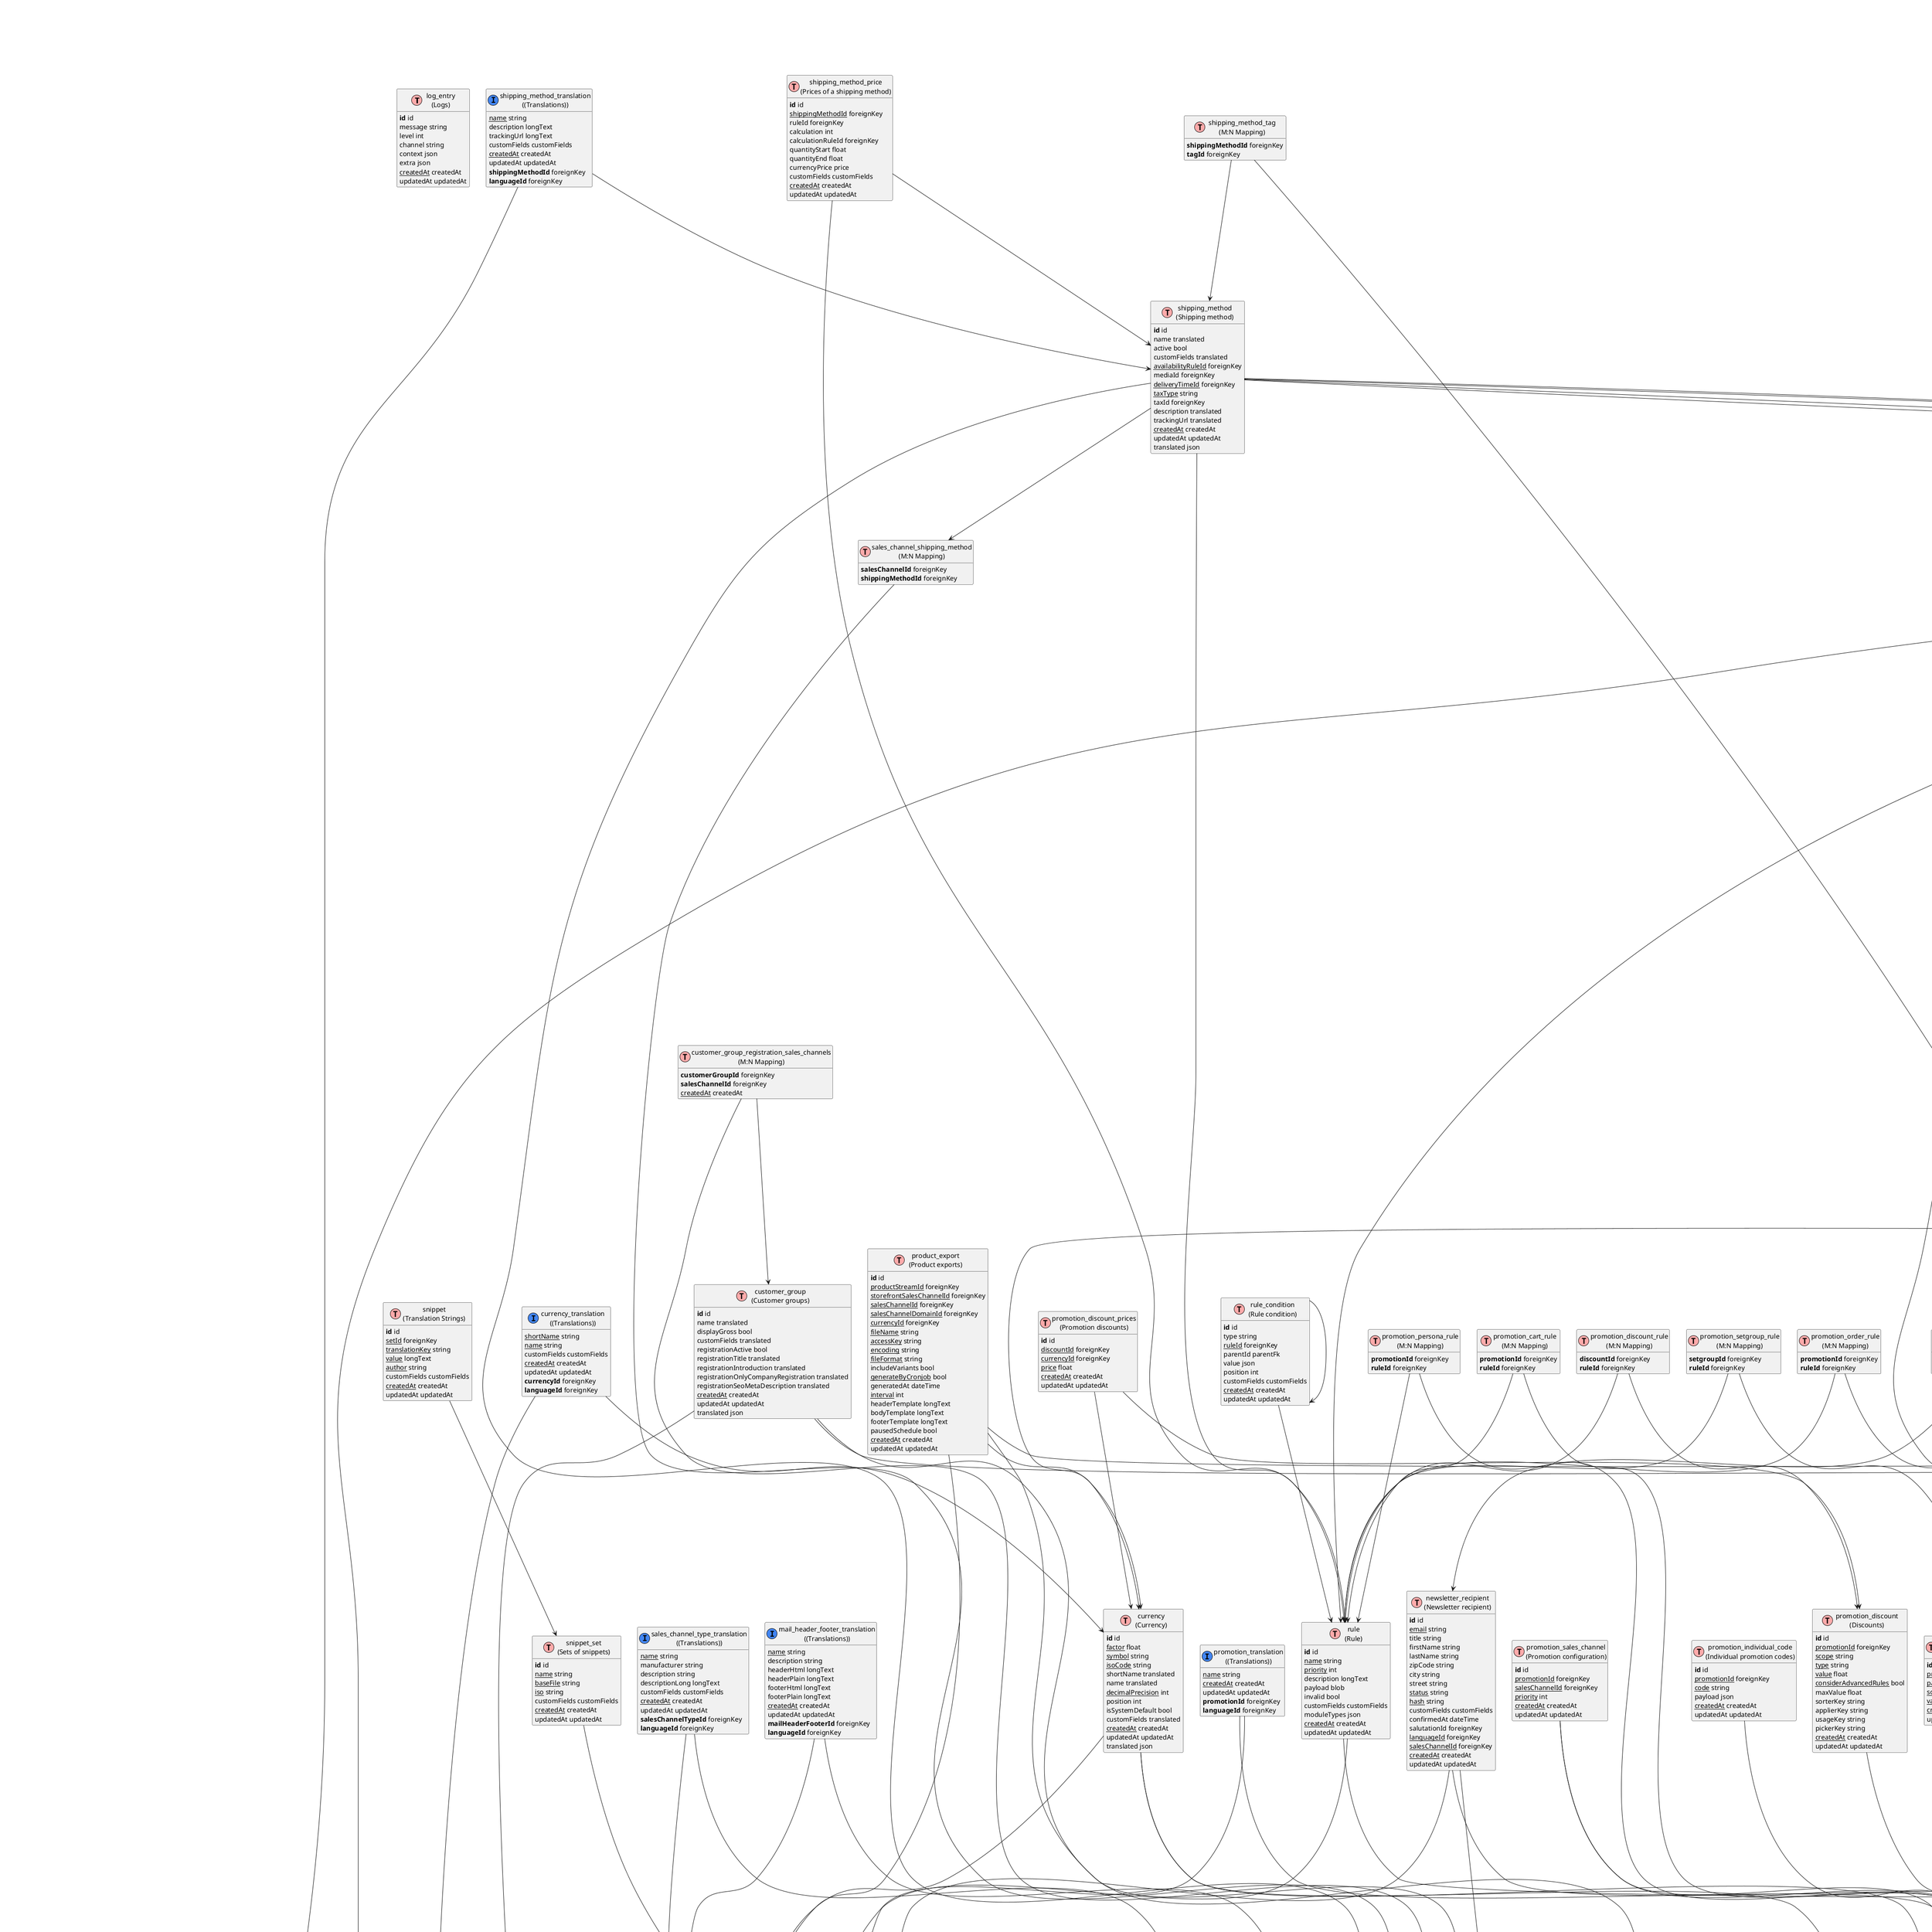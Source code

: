 @startuml
' uncomment the line below if you're using computer with a retina display
' skinparam dpi 300
!define Table(name,desc) class name as "desc" << (T,#FFAAAA) >>
!define ForeignTable(name,desc) class name as "desc" << (T,#ada6a6) >>
!define TranslationTable(name,desc) class name as "desc" << (I,#4286f4) >>
' we use bold for primary key
' green color for unique
' and underscore for not_null
!define primary_key(x) <b>x</b>
!define unique(x) <color:green>x</color>
!define not_null(x) <u>x</u>
' other tags available:
' <i></i>
' <back:COLOR></color>, where color is a color name or html color code
' (#FFAACC)
' see: http://plantuml.com/classes.html#More
hide methods
hide stereotypes
hide empty members
skinparam backgroundColor #FFFFFF

' entities

Table(ShopwareCoreFrameworkLogLogEntryDefinition, "log_entry\n(Logs)") {
   primary_key(id) id
   message string
   level int
   channel string
   context json
   extra json
   not_null(createdAt) createdAt
   updatedAt updatedAt
}
Table(ShopwareCoreFrameworkApiAclRoleAclRoleDefinition, "acl_role\n(Acl role)") {
   primary_key(id) id
   not_null(createdAt) createdAt
   updatedAt updatedAt
   not_null(name) string
   description longText
   not_null(privileges) list
}
Table(ShopwareCoreFrameworkApiAclRoleAclUserRoleDefinition, "acl_user_role\n(M:N Mapping)") {
   primary_key(userId) foreignKey
   primary_key(aclRoleId) foreignKey
   not_null(createdAt) createdAt
   updatedAt updatedAt
}
Table(ShopwareCoreFrameworkAppAppDefinition, "app\n(Apps)") {
   primary_key(id) id
   not_null(name) string
   not_null(path) string
   author string
   copyright string
   license string
   not_null(active) bool
   not_null(configurable) bool
   privacy string
   not_null(version) string
   iconRaw blob
   icon string
   appSecret string
   modules list
   cookies list
   label translated
   description translated
   privacyPolicyExtensions translated
   not_null(integrationId) foreignKey
   not_null(aclRoleId) foreignKey
   not_null(createdAt) createdAt
   updatedAt updatedAt
   translated json
}
TranslationTable(ShopwareCoreFrameworkAppAggregateAppTranslationAppTranslationDefinition, "app_translation\n((Translations))") {
   not_null(label) string
   description longText
   privacyPolicyExtensions longText
   not_null(createdAt) createdAt
   updatedAt updatedAt
   primary_key(appId) foreignKey
   primary_key(languageId) foreignKey
}
Table(ShopwareCoreFrameworkAppAggregateActionButtonActionButtonDefinition, "app_action_button\n(App action buttons)") {
   primary_key(id) id
   not_null(entity) string
   not_null(view) string
   not_null(url) string
   not_null(action) string
   not_null(openNewTab) bool
   label translated
   not_null(appId) foreignKey
   not_null(createdAt) createdAt
   updatedAt updatedAt
   translated json
}
TranslationTable(ShopwareCoreFrameworkAppAggregateActionButtonTranslationActionButtonTranslationDefinition, "app_action_button_translation\n((Translations))") {
   not_null(label) string
   not_null(createdAt) createdAt
   updatedAt updatedAt
   primary_key(appActionButtonId) foreignKey
   primary_key(languageId) foreignKey
}
Table(ShopwareCoreFrameworkAppTemplateTemplateDefinition, "app_template\n(App templates)") {
   primary_key(id) id
   not_null(template) longText
   not_null(path) string
   not_null(active) bool
   not_null(appId) foreignKey
   not_null(createdAt) createdAt
   updatedAt updatedAt
}
Table(ShopwareCoreSystemCustomFieldCustomFieldDefinition, "custom_field\n(CustomField configuration)") {
   primary_key(id) id
   not_null(name) string
   not_null(type) string
   config json
   active bool
   customFieldSetId foreignKey
   not_null(createdAt) createdAt
   updatedAt updatedAt
}
Table(ShopwareCoreSystemCustomFieldAggregateCustomFieldSetCustomFieldSetDefinition, "custom_field_set\n(CustomField set/group)") {
   primary_key(id) id
   not_null(name) string
   config json
   active bool
   global bool
   position int
   appId foreignKey
   not_null(createdAt) createdAt
   updatedAt updatedAt
}
Table(ShopwareCoreSystemCustomFieldAggregateCustomFieldSetRelationCustomFieldSetRelationDefinition, "custom_field_set_relation\n(Set to entity relation)") {
   primary_key(id) id
   not_null(customFieldSetId) foreignKey
   not_null(entityName) string
   not_null(createdAt) createdAt
   updatedAt updatedAt
}
Table(ShopwareCoreFrameworkEventEventActionEventActionDefinition, "event_action\n(Configurable event handling)") {
   primary_key(id) id
   not_null(eventName) string
   not_null(actionName) string
   config json
   active bool
   title string
   not_null(createdAt) createdAt
   updatedAt updatedAt
}
Table(ShopwareCoreFrameworkEventEventActionAggregateEventActionRuleEventActionRuleDefinition, "event_action_rule\n(M:N Mapping)") {
   primary_key(eventActionId) foreignKey
   primary_key(ruleId) foreignKey
}
Table(ShopwareCoreFrameworkEventEventActionAggregateEventActionSalesChannelEventActionSalesChannelDefinition, "event_action_sales_channel\n(M:N Mapping)") {
   primary_key(eventActionId) foreignKey
   primary_key(salesChannelId) foreignKey
}
Table(ShopwareCoreFrameworkMessageQueueDeadMessageDeadMessageDefinition, "dead_message\n(Failing messages)") {
   primary_key(id) id
   not_null(originalMessageClass) longText
   not_null(serializedOriginalMessage) blob
   not_null(handlerClass) longText
   not_null(encrypted) bool
   not_null(errorCount) int
   not_null(nextExecutionTime) dateTime
   not_null(exception) longText
   not_null(exceptionMessage) longText
   not_null(exceptionFile) longText
   not_null(exceptionLine) int
   scheduledTaskId foreignKey
   not_null(createdAt) createdAt
   updatedAt updatedAt
}
Table(ShopwareCoreFrameworkMessageQueueMessageQueueStatsDefinition, "message_queue_stats\n(Stats)") {
   primary_key(id) id
   not_null(name) string
   not_null(size) int
   not_null(createdAt) createdAt
   updatedAt updatedAt
}
Table(ShopwareCoreFrameworkPluginPluginDefinition, "plugin\n(Plugin)") {
   primary_key(id) id
   not_null(baseClass) string
   not_null(name) string
   composerName string
   not_null(autoload) json
   active bool
   managedByComposer bool
   path string
   author string
   copyright string
   license string
   not_null(version) string
   upgradeVersion string
   installedAt dateTime
   upgradedAt dateTime
   iconRaw blob
   icon string
   label translated
   description translated
   manufacturerLink translated
   supportLink translated
   changelog translated
   customFields translated
   not_null(createdAt) createdAt
   updatedAt updatedAt
   translated json
}
TranslationTable(ShopwareCoreFrameworkPluginAggregatePluginTranslationPluginTranslationDefinition, "plugin_translation\n((Translations))") {
   not_null(label) string
   description longText
   manufacturerLink string
   supportLink string
   changelog json
   customFields customFields
   not_null(createdAt) createdAt
   updatedAt updatedAt
   primary_key(pluginId) foreignKey
   primary_key(languageId) foreignKey
}
Table(ShopwareCoreFrameworkMessageQueueScheduledTaskScheduledTaskDefinition, "scheduled_task\n(Cron job)") {
   primary_key(id) id
   not_null(name) string
   not_null(scheduledTaskClass) string
   not_null(runInterval) int
   not_null(status) string
   lastExecutionTime dateTime
   not_null(nextExecutionTime) dateTime
   not_null(createdAt) createdAt
   updatedAt updatedAt
}
Table(ShopwareCoreSystemLanguageLanguageDefinition, "language\n(Language)") {
   primary_key(id) id
   parentId parentFk
   not_null(localeId) foreignKey
   translationCodeId foreignKey
   not_null(name) string
   customFields customFields
   not_null(createdAt) createdAt
   updatedAt updatedAt
}
Table(ShopwareCoreContentSeoSeoUrlSeoUrlDefinition, "seo_url\n(Seo urls)") {
   primary_key(id) id
   salesChannelId foreignKey
   not_null(languageId) foreignKey
   not_null(foreignKey) id
   not_null(routeName) string
   not_null(pathInfo) string
   not_null(seoPathInfo) string
   isCanonical bool
   isModified bool
   isDeleted bool
   url string
   customFields customFields
   not_null(createdAt) createdAt
   updatedAt updatedAt
}
Table(ShopwareCoreContentSeoSeoUrlTemplateSeoUrlTemplateDefinition, "seo_url_template\n(Template)") {
   primary_key(id) id
   salesChannelId foreignKey
   not_null(entityName) string
   not_null(routeName) string
   template string
   isValid bool
   customFields customFields
   not_null(createdAt) createdAt
   updatedAt updatedAt
}
Table(ShopwareCoreContentSeoMainCategoryMainCategoryDefinition, "main_category\n(Seo main category)") {
   primary_key(id) id
   not_null(productId) foreignKey
   not_null(productVersionId) referenceVersion
   not_null(categoryId) foreignKey
   not_null(categoryVersionId) referenceVersion
   not_null(salesChannelId) foreignKey
   not_null(createdAt) createdAt
   updatedAt updatedAt
}
Table(ShopwareCoreFrameworkWebhookWebhookDefinition, "webhook\n(Webhooks)") {
   primary_key(id) id
   not_null(name) string
   not_null(eventName) string
   not_null(url) string
   appId foreignKey
   not_null(createdAt) createdAt
   updatedAt updatedAt
}
Table(ShopwareCoreSystemSalesChannelSalesChannelDefinition, "sales_channel\n(Sales Channel)") {
   primary_key(id) id
   not_null(typeId) foreignKey
   not_null(languageId) foreignKey
   not_null(customerGroupId) foreignKey
   not_null(currencyId) foreignKey
   not_null(paymentMethodId) foreignKey
   not_null(shippingMethodId) foreignKey
   not_null(countryId) foreignKey
   analyticsId foreignKey
   not_null(navigationCategoryId) foreignKey
   not_null(navigationCategoryVersionId) referenceVersion
   navigationCategoryDepth int
   footerCategoryId foreignKey
   footerCategoryVersionId referenceVersion
   serviceCategoryId foreignKey
   serviceCategoryVersionId referenceVersion
   mailHeaderFooterId foreignKey
   hreflangDefaultDomainId foreignKey
   name translated
   shortName string
   taxCalculationType string
   not_null(accessKey) string
   configuration json
   active bool
   hreflangActive bool
   maintenance bool
   maintenanceIpWhitelist list
   customFields translated
   paymentMethodIds manyToManyId
   not_null(createdAt) createdAt
   updatedAt updatedAt
   translated json
}
TranslationTable(ShopwareCoreSystemSalesChannelAggregateSalesChannelTranslationSalesChannelTranslationDefinition, "sales_channel_translation\n((Translations))") {
   not_null(name) string
   customFields customFields
   not_null(createdAt) createdAt
   updatedAt updatedAt
   primary_key(salesChannelId) foreignKey
   primary_key(languageId) foreignKey
}
Table(ShopwareCoreSystemSalesChannelAggregateSalesChannelCountrySalesChannelCountryDefinition, "sales_channel_country\n(M:N Mapping)") {
   primary_key(salesChannelId) foreignKey
   primary_key(countryId) foreignKey
}
Table(ShopwareCoreSystemSalesChannelAggregateSalesChannelCurrencySalesChannelCurrencyDefinition, "sales_channel_currency\n(M:N Mapping)") {
   primary_key(salesChannelId) foreignKey
   primary_key(currencyId) foreignKey
}
Table(ShopwareCoreSystemSalesChannelAggregateSalesChannelDomainSalesChannelDomainDefinition, "sales_channel_domain\n(Domain names of a sales)") {
   primary_key(id) id
   not_null(url) string
   not_null(salesChannelId) foreignKey
   not_null(languageId) foreignKey
   not_null(currencyId) foreignKey
   not_null(snippetSetId) foreignKey
   hreflangUseOnlyLocale bool
   customFields customFields
   not_null(createdAt) createdAt
   updatedAt updatedAt
}
Table(ShopwareCoreSystemSalesChannelAggregateSalesChannelLanguageSalesChannelLanguageDefinition, "sales_channel_language\n(M:N Mapping)") {
   primary_key(salesChannelId) foreignKey
   primary_key(languageId) foreignKey
}
Table(ShopwareCoreSystemSalesChannelAggregateSalesChannelPaymentMethodSalesChannelPaymentMethodDefinition, "sales_channel_payment_method\n(M:N Mapping)") {
   primary_key(salesChannelId) foreignKey
   primary_key(paymentMethodId) foreignKey
}
Table(ShopwareCoreSystemSalesChannelAggregateSalesChannelShippingMethodSalesChannelShippingMethodDefinition, "sales_channel_shipping_method\n(M:N Mapping)") {
   primary_key(salesChannelId) foreignKey
   primary_key(shippingMethodId) foreignKey
}
Table(ShopwareCoreSystemSalesChannelAggregateSalesChannelTypeSalesChannelTypeDefinition, "sales_channel_type\n(Type)") {
   primary_key(id) id
   coverUrl string
   iconName string
   screenshotUrls list
   name translated
   manufacturer translated
   description translated
   descriptionLong translated
   customFields translated
   not_null(createdAt) createdAt
   updatedAt updatedAt
   translated json
}
TranslationTable(ShopwareCoreSystemSalesChannelAggregateSalesChannelTypeTranslationSalesChannelTypeTranslationDefinition, "sales_channel_type_translation\n((Translations))") {
   not_null(name) string
   manufacturer string
   description string
   descriptionLong longText
   customFields customFields
   not_null(createdAt) createdAt
   updatedAt updatedAt
   primary_key(salesChannelTypeId) foreignKey
   primary_key(languageId) foreignKey
}
Table(ShopwareCoreSystemSalesChannelAggregateSalesChannelAnalyticsSalesChannelAnalyticsDefinition, "sales_channel_analytics\n(Sales channel analytics)") {
   primary_key(id) id
   trackingId string
   active bool
   trackOrders bool
   anonymizeIp bool
   not_null(createdAt) createdAt
   updatedAt updatedAt
}
Table(ShopwareCoreSystemCountryCountryDefinition, "country\n(Country)") {
   primary_key(id) id
   name translated
   iso string
   position int
   taxFree bool
   active bool
   shippingAvailable bool
   iso3 string
   displayStateInRegistration bool
   forceStateInRegistration bool
   companyTaxFree bool
   checkVatIdPattern bool
   vatIdPattern string
   customFields translated
   not_null(createdAt) createdAt
   updatedAt updatedAt
   translated json
}
Table(ShopwareCoreSystemCountryAggregateCountryStateCountryStateDefinition, "country_state\n(Country state)") {
   primary_key(id) id
   not_null(countryId) foreignKey
   not_null(shortCode) string
   name translated
   position int
   active bool
   customFields translated
   not_null(createdAt) createdAt
   updatedAt updatedAt
   translated json
}
TranslationTable(ShopwareCoreSystemCountryAggregateCountryStateTranslationCountryStateTranslationDefinition, "country_state_translation\n((Translations))") {
   not_null(name) string
   customFields customFields
   not_null(createdAt) createdAt
   updatedAt updatedAt
   primary_key(countryStateId) foreignKey
   primary_key(languageId) foreignKey
}
TranslationTable(ShopwareCoreSystemCountryAggregateCountryTranslationCountryTranslationDefinition, "country_translation\n((Translations))") {
   not_null(name) string
   customFields customFields
   not_null(createdAt) createdAt
   updatedAt updatedAt
   primary_key(countryId) foreignKey
   primary_key(languageId) foreignKey
}
Table(ShopwareCoreSystemCurrencyCurrencyDefinition, "currency\n(Currency)") {
   primary_key(id) id
   not_null(factor) float
   not_null(symbol) string
   not_null(isoCode) string
   shortName translated
   name translated
   not_null(decimalPrecision) int
   position int
   isSystemDefault bool
   customFields translated
   not_null(createdAt) createdAt
   updatedAt updatedAt
   translated json
}
TranslationTable(ShopwareCoreSystemCurrencyAggregateCurrencyTranslationCurrencyTranslationDefinition, "currency_translation\n((Translations))") {
   not_null(shortName) string
   not_null(name) string
   customFields customFields
   not_null(createdAt) createdAt
   updatedAt updatedAt
   primary_key(currencyId) foreignKey
   primary_key(languageId) foreignKey
}
Table(ShopwareCoreSystemLocaleLocaleDefinition, "locale\n(A locale)") {
   primary_key(id) id
   not_null(code) string
   name translated
   territory translated
   customFields translated
   not_null(createdAt) createdAt
   updatedAt updatedAt
   translated json
}
TranslationTable(ShopwareCoreSystemLocaleAggregateLocaleTranslationLocaleTranslationDefinition, "locale_translation\n((Translations))") {
   not_null(name) string
   not_null(territory) string
   customFields customFields
   not_null(createdAt) createdAt
   updatedAt updatedAt
   primary_key(localeId) foreignKey
   primary_key(languageId) foreignKey
}
Table(ShopwareCoreSystemSnippetAggregateSnippetSetSnippetSetDefinition, "snippet_set\n(Sets of snippets)") {
   primary_key(id) id
   not_null(name) string
   not_null(baseFile) string
   not_null(iso) string
   customFields customFields
   not_null(createdAt) createdAt
   updatedAt updatedAt
}
Table(ShopwareCoreSystemSnippetSnippetDefinition, "snippet\n(Translation Strings)") {
   primary_key(id) id
   not_null(setId) foreignKey
   not_null(translationKey) string
   not_null(value) longText
   not_null(author) string
   customFields customFields
   not_null(createdAt) createdAt
   updatedAt updatedAt
}
Table(ShopwareCoreSystemSalutationSalutationDefinition, "salutation\n(Salutation configuration)") {
   primary_key(id) id
   not_null(salutationKey) string
   displayName translated
   letterName translated
   not_null(createdAt) createdAt
   updatedAt updatedAt
   translated json
}
TranslationTable(ShopwareCoreSystemSalutationAggregateSalutationTranslationSalutationTranslationDefinition, "salutation_translation\n((Translations))") {
   not_null(displayName) string
   not_null(letterName) string
   not_null(createdAt) createdAt
   updatedAt updatedAt
   primary_key(salutationId) foreignKey
   primary_key(languageId) foreignKey
}
Table(ShopwareCoreSystemTaxTaxDefinition, "tax\n(Available tax settings)") {
   primary_key(id) id
   not_null(taxRate) float
   not_null(name) string
   customFields customFields
   not_null(createdAt) createdAt
   updatedAt updatedAt
}
Table(ShopwareCoreSystemTaxAggregateTaxRuleTaxRuleDefinition, "tax_rule\n(Tax rules)") {
   primary_key(id) id
   not_null(taxRuleTypeId) foreignKey
   not_null(countryId) foreignKey
   not_null(taxRate) float
   data json
   not_null(taxId) foreignKey
   not_null(createdAt) createdAt
   updatedAt updatedAt
}
Table(ShopwareCoreSystemTaxAggregateTaxRuleTypeTaxRuleTypeDefinition, "tax_rule_type\n(Tax rule types)") {
   primary_key(id) id
   not_null(technicalName) string
   not_null(position) int
   typeName translated
   not_null(createdAt) createdAt
   updatedAt updatedAt
   translated json
}
TranslationTable(ShopwareCoreSystemTaxAggregateTaxRuleTypeTranslationTaxRuleTypeTranslationDefinition, "tax_rule_type_translation\n((Translations))") {
   not_null(typeName) string
   not_null(createdAt) createdAt
   updatedAt updatedAt
   primary_key(taxRuleTypeId) foreignKey
   primary_key(languageId) foreignKey
}
Table(ShopwareCoreSystemUnitUnitDefinition, "unit\n(Measuring unit)") {
   primary_key(id) id
   shortCode translated
   name translated
   customFields translated
   not_null(createdAt) createdAt
   updatedAt updatedAt
   translated json
}
TranslationTable(ShopwareCoreSystemUnitAggregateUnitTranslationUnitTranslationDefinition, "unit_translation\n((Translations))") {
   not_null(shortCode) string
   not_null(name) string
   customFields customFields
   not_null(createdAt) createdAt
   updatedAt updatedAt
   primary_key(unitId) foreignKey
   primary_key(languageId) foreignKey
}
Table(ShopwareCoreSystemUserUserDefinition, "user\n(Administration/ Management Account user)") {
   primary_key(id) id
   not_null(localeId) foreignKey
   avatarId foreignKey
   not_null(username) string
   not_null(password) password
   not_null(firstName) string
   not_null(lastName) string
   title string
   not_null(email) string
   active bool
   admin bool
   lastUpdatedPasswordAt dateTime
   customFields customFields
   storeToken string
   not_null(createdAt) createdAt
   updatedAt updatedAt
}
Table(ShopwareCoreSystemUserAggregateUserAccessKeyUserAccessKeyDefinition, "user_access_key\n(oAuth access key)") {
   primary_key(id) id
   not_null(userId) foreignKey
   not_null(accessKey) string
   not_null(secretAccessKey) password
   writeAccess bool
   lastUsageAt dateTime
   customFields customFields
   not_null(createdAt) createdAt
   updatedAt updatedAt
}
Table(ShopwareCoreSystemUserAggregateUserRecoveryUserRecoveryDefinition, "user_recovery\n(User / Account recovery process)") {
   primary_key(id) id
   not_null(hash) string
   not_null(userId) foreignKey
   not_null(createdAt) createdAt
   updatedAt updatedAt
}
Table(ShopwareCoreSystemIntegrationIntegrationDefinition, "integration\n(O-Auth integration)") {
   primary_key(id) id
   not_null(label) string
   not_null(accessKey) string
   not_null(secretAccessKey) password
   writeAccess bool
   lastUsageAt dateTime
   admin bool
   customFields customFields
   not_null(createdAt) createdAt
   updatedAt updatedAt
}
Table(ShopwareCoreSystemIntegrationAggregateIntegrationRoleIntegrationRoleDefinition, "integration_role\n(M:N Mapping)") {
   primary_key(integrationId) foreignKey
   primary_key(aclRoleId) foreignKey
}
Table(ShopwareCoreSystemStateMachineStateMachineDefinition, "state_machine\n(State machine)") {
   primary_key(id) id
   not_null(technicalName) string
   name translated
   customFields translated
   initialStateId foreignKey
   not_null(createdAt) createdAt
   updatedAt updatedAt
   translated json
}
TranslationTable(ShopwareCoreSystemStateMachineStateMachineTranslationDefinition, "state_machine_translation\n((Translations))") {
   not_null(name) string
   customFields customFields
   not_null(createdAt) createdAt
   updatedAt updatedAt
   primary_key(stateMachineId) foreignKey
   primary_key(languageId) foreignKey
}
Table(ShopwareCoreSystemStateMachineAggregationStateMachineStateStateMachineStateDefinition, "state_machine_state\n(State)") {
   primary_key(id) id
   not_null(technicalName) string
   name translated
   not_null(stateMachineId) foreignKey
   customFields translated
   not_null(createdAt) createdAt
   updatedAt updatedAt
   translated json
}
TranslationTable(ShopwareCoreSystemStateMachineAggregationStateMachineStateStateMachineStateTranslationDefinition, "state_machine_state_translation\n((Translations))") {
   not_null(name) string
   customFields customFields
   not_null(createdAt) createdAt
   updatedAt updatedAt
   primary_key(stateMachineStateId) foreignKey
   primary_key(languageId) foreignKey
}
Table(ShopwareCoreSystemStateMachineAggregationStateMachineTransitionStateMachineTransitionDefinition, "state_machine_transition\n(State transition)") {
   primary_key(id) id
   not_null(actionName) string
   not_null(stateMachineId) foreignKey
   not_null(fromStateId) foreignKey
   not_null(toStateId) foreignKey
   customFields customFields
   not_null(createdAt) createdAt
   updatedAt updatedAt
}
Table(ShopwareCoreSystemStateMachineAggregationStateMachineHistoryStateMachineHistoryDefinition, "state_machine_history\n(State transition history)") {
   primary_key(id) id
   not_null(stateMachineId) foreignKey
   not_null(entityName) string
   not_null(entityId) json
   not_null(fromStateId) foreignKey
   not_null(toStateId) foreignKey
   transitionActionName string
   userId foreignKey
   not_null(createdAt) createdAt
   updatedAt updatedAt
}
Table(ShopwareCoreSystemSystemConfigSystemConfigDefinition, "system_config\n(System configuration)") {
   primary_key(id) id
   not_null(configurationKey) string
   not_null(configurationValue) configurationValue
   salesChannelId foreignKey
   not_null(createdAt) createdAt
   updatedAt updatedAt
}
Table(ShopwareCoreSystemNumberRangeNumberRangeDefinition, "number_range\n(Number range)") {
   primary_key(id) id
   not_null(typeId) foreignKey
   not_null(global) bool
   name translated
   description translated
   not_null(pattern) string
   not_null(start) int
   customFields translated
   not_null(createdAt) createdAt
   updatedAt updatedAt
   translated json
}
Table(ShopwareCoreSystemNumberRangeAggregateNumberRangeSalesChannelNumberRangeSalesChannelDefinition, "number_range_sales_channel\n(M:N Mapping)") {
   primary_key(id) id
   not_null(numberRangeId) foreignKey
   not_null(salesChannelId) foreignKey
   numberRangeTypeId foreignKey
   not_null(createdAt) createdAt
   updatedAt updatedAt
}
Table(ShopwareCoreSystemNumberRangeAggregateNumberRangeStateNumberRangeStateDefinition, "number_range_state\n(Current number range max value)") {
   primary_key(id) id
   not_null(numberRangeId) foreignKey
   not_null(lastValue) int
   not_null(createdAt) createdAt
   updatedAt updatedAt
}
Table(ShopwareCoreSystemNumberRangeAggregateNumberRangeTypeNumberRangeTypeDefinition, "number_range_type\n(Type)") {
   primary_key(id) id
   technicalName string
   typeName translated
   not_null(global) bool
   customFields translated
   not_null(createdAt) createdAt
   updatedAt updatedAt
   translated json
}
TranslationTable(ShopwareCoreSystemNumberRangeAggregateNumberRangeTypeTranslationNumberRangeTypeTranslationDefinition, "number_range_type_translation\n((Translations))") {
   not_null(typeName) string
   customFields customFields
   not_null(createdAt) createdAt
   updatedAt updatedAt
   primary_key(numberRangeTypeId) foreignKey
   primary_key(languageId) foreignKey
}
TranslationTable(ShopwareCoreSystemNumberRangeAggregateNumberRangeTranslationNumberRangeTranslationDefinition, "number_range_translation\n((Translations))") {
   not_null(name) string
   description string
   customFields customFields
   not_null(createdAt) createdAt
   updatedAt updatedAt
   primary_key(numberRangeId) foreignKey
   primary_key(languageId) foreignKey
}
Table(ShopwareCoreSystemTagTagDefinition, "tag\n(Taxonomy)") {
   primary_key(id) id
   not_null(name) string
   not_null(createdAt) createdAt
   updatedAt updatedAt
}
Table(ShopwareCoreContentCategoryCategoryDefinition, "category\n(Category tree)") {
   primary_key(id) id
   primary_key(versionId) version
   parentId parentFk
   not_null(parentVersionId) referenceVersion
   afterCategoryId foreignKey
   not_null(afterCategoryVersionId) referenceVersion
   mediaId foreignKey
   not_null(displayNestedProducts) bool
   autoIncrement int
   breadcrumb translated
   level treeLevel
   path treePath
   childCount childCount
   not_null(type) string
   not_null(productAssignmentType) string
   visible bool
   active bool
   name translated
   customFields translated
   slotConfig translated
   externalLink translated
   description translated
   metaTitle translated
   metaDescription translated
   keywords translated
   cmsPageId foreignKey
   productStreamId foreignKey
   not_null(createdAt) createdAt
   updatedAt updatedAt
   translated json
}
TranslationTable(ShopwareCoreContentCategoryAggregateCategoryTranslationCategoryTranslationDefinition, "category_translation\n((Translations))") {
   not_null(name) string
   breadcrumb list
   slotConfig json
   externalLink string
   description longText
   metaTitle longText
   metaDescription longText
   keywords longText
   customFields customFields
   not_null(createdAt) createdAt
   updatedAt updatedAt
   primary_key(categoryId) foreignKey
   primary_key(languageId) foreignKey
   primary_key(categoryVersionId) referenceVersion
}
Table(ShopwareCoreContentCategoryAggregateCategoryTagCategoryTagDefinition, "category_tag\n(M:N Mapping)") {
   primary_key(categoryId) foreignKey
   primary_key(categoryVersionId) referenceVersion
   primary_key(tagId) foreignKey
}
Table(ShopwareCoreContentMediaMediaDefinition, "media\n(Media / Files)") {
   primary_key(id) id
   userId foreignKey
   mediaFolderId foreignKey
   mimeType string
   fileExtension string
   uploadedAt dateTime
   fileName longText
   fileSize int
   mediaTypeRaw blob
   metaData json
   mediaType json
   alt translated
   title translated
   url string
   hasFile bool
   private bool
   customFields translated
   thumbnailsRo blob
   not_null(createdAt) createdAt
   updatedAt updatedAt
   translated json
}
Table(ShopwareCoreContentMediaAggregateMediaDefaultFolderMediaDefaultFolderDefinition, "media_default_folder\n(Default folders)") {
   primary_key(id) id
   not_null(associationFields) list
   not_null(entity) string
   customFields customFields
   not_null(createdAt) createdAt
   updatedAt updatedAt
}
Table(ShopwareCoreContentMediaAggregateMediaThumbnailMediaThumbnailDefinition, "media_thumbnail\n(Generated Thumbnail)") {
   primary_key(id) id
   not_null(mediaId) foreignKey
   not_null(width) int
   not_null(height) int
   url string
   customFields customFields
   not_null(createdAt) createdAt
   updatedAt updatedAt
}
TranslationTable(ShopwareCoreContentMediaAggregateMediaTranslationMediaTranslationDefinition, "media_translation\n((Translations))") {
   title string
   alt longText
   customFields customFields
   not_null(createdAt) createdAt
   updatedAt updatedAt
   primary_key(mediaId) foreignKey
   primary_key(languageId) foreignKey
}
Table(ShopwareCoreContentMediaAggregateMediaFolderMediaFolderDefinition, "media_folder\n(Folder structure)") {
   primary_key(id) id
   useParentConfiguration bool
   not_null(configurationId) foreignKey
   defaultFolderId foreignKey
   parentId parentFk
   childCount childCount
   not_null(name) string
   customFields customFields
   not_null(createdAt) createdAt
   updatedAt updatedAt
}
Table(ShopwareCoreContentMediaAggregateMediaThumbnailSizeMediaThumbnailSizeDefinition, "media_thumbnail_size\n(Generated Thumbnails)") {
   primary_key(id) id
   not_null(width) int
   not_null(height) int
   customFields customFields
   not_null(createdAt) createdAt
   updatedAt updatedAt
}
Table(ShopwareCoreContentMediaAggregateMediaFolderConfigurationMediaFolderConfigurationDefinition, "media_folder_configuration\n(Configuration)") {
   primary_key(id) id
   createThumbnails bool
   keepAspectRatio bool
   thumbnailQuality int
   private bool
   noAssociation bool
   mediaThumbnailSizesRo blob
   customFields customFields
   not_null(createdAt) createdAt
   updatedAt updatedAt
}
Table(ShopwareCoreContentMediaAggregateMediaFolderConfigurationMediaThumbnailSizeMediaFolderConfigurationMediaThumbnailSizeDefinition, "media_folder_configuration_media_thumbnail_size\n(M:N Mapping)") {
   primary_key(mediaFolderConfigurationId) foreignKey
   primary_key(mediaThumbnailSizeId) foreignKey
}
Table(ShopwareCoreContentMediaAggregateMediaTagMediaTagDefinition, "media_tag\n(M:N Mapping)") {
   primary_key(mediaId) foreignKey
   primary_key(tagId) foreignKey
}
Table(ShopwareCoreContentProductProductDefinition, "product\n(Product)") {
   primary_key(id) id
   primary_key(versionId) version
   parentId parentFk
   not_null(parentVersionId) referenceVersion
   manufacturerId foreignKey
   not_null(productManufacturerVersionId) referenceVersion
   unitId foreignKey
   not_null(taxId) foreignKey
   coverId foreignKey
   productMediaVersionId referenceVersion
   deliveryTimeId foreignKey
   not_null(price) price
   not_null(productNumber) numberRange
   not_null(stock) int
   restockTime int
   autoIncrement int
   active bool
   availableStock int
   available bool
   isCloseout bool
   displayGroup string
   configuratorGroupConfig json
   mainVariantId foreignKey
   variantRestrictions json
   manufacturerNumber string
   ean string
   purchaseSteps int
   maxPurchase int
   minPurchase int
   purchaseUnit float
   referenceUnit float
   shippingFree bool
   purchasePrice float
   markAsTopseller bool
   weight float
   width float
   height float
   length float
   releaseDate dateTime
   ratingAverage float
   categoryTree list
   propertyIds manyToManyId
   optionIds manyToManyId
   tagIds manyToManyId
   listingPrices priceRulesJson
   childCount childCount
   blacklistIds blacklistRule
   whitelistIds whitelistRule
   customFieldSetSelectionActive bool
   sales int
   metaDescription translated
   name translated
   keywords translated
   description translated
   metaTitle translated
   packUnit translated
   packUnitPlural translated
   customFields translated
   variation list
   featureSetId foreignKey
   purchasePrices price
   customSearchKeywords translated
   canonicalProductId foreignKey
   not_null(createdAt) createdAt
   updatedAt updatedAt
   translated json
}
Table(ShopwareCoreContentProductAggregateProductCategoryProductCategoryDefinition, "product_category\n(M:N Mapping)") {
   primary_key(productId) foreignKey
   primary_key(productVersionId) referenceVersion
   primary_key(categoryId) foreignKey
   primary_key(categoryVersionId) referenceVersion
}
Table(ShopwareCoreContentProductAggregateProductCustomFieldSetProductCustomFieldSetDefinition, "product_custom_field_set\n(M:N Mapping)") {
   primary_key(productId) foreignKey
   primary_key(customFieldSetId) foreignKey
   primary_key(productVersionId) referenceVersion
}
Table(ShopwareCoreContentProductAggregateProductTagProductTagDefinition, "product_tag\n(M:N Mapping)") {
   primary_key(productId) foreignKey
   primary_key(productVersionId) referenceVersion
   primary_key(tagId) foreignKey
}
Table(ShopwareCoreContentProductAggregateProductConfiguratorSettingProductConfiguratorSettingDefinition, "product_configurator_setting\n(The root product configurator.)") {
   primary_key(id) id
   primary_key(versionId) version
   not_null(productId) foreignKey
   not_null(productVersionId) referenceVersion
   mediaId foreignKey
   not_null(optionId) foreignKey
   price json
   position int
   customFields customFields
   not_null(createdAt) createdAt
   updatedAt updatedAt
}
Table(ShopwareCoreContentProductAggregateProductPriceProductPriceDefinition, "product_price\n(Staggered pricing)") {
   primary_key(id) id
   primary_key(versionId) version
   not_null(productId) foreignKey
   not_null(productVersionId) referenceVersion
   not_null(ruleId) foreignKey
   not_null(price) price
   not_null(quantityStart) int
   quantityEnd int
   customFields customFields
   not_null(createdAt) createdAt
   updatedAt updatedAt
}
Table(ShopwareCoreContentProductAggregateProductPropertyProductPropertyDefinition, "product_property\n(M:N Mapping)") {
   primary_key(productId) foreignKey
   not_null(productVersionId) referenceVersion
   primary_key(optionId) foreignKey
}
Table(ShopwareCoreContentProductAggregateProductSearchKeywordProductSearchKeywordDefinition, "product_search_keyword\n(Search keywords)") {
   primary_key(id) id
   primary_key(versionId) version
   not_null(languageId) foreignKey
   not_null(productId) foreignKey
   not_null(productVersionId) referenceVersion
   not_null(keyword) string
   not_null(ranking) float
   not_null(createdAt) createdAt
   updatedAt updatedAt
}
Table(ShopwareCoreContentProductAggregateProductKeywordDictionaryProductKeywordDictionaryDefinition, "product_keyword_dictionary\n(Search dictionary)") {
   primary_key(id) id
   not_null(languageId) foreignKey
   not_null(keyword) string
   reversed string
}
Table(ShopwareCoreContentProductAggregateProductReviewProductReviewDefinition, "product_review\n(Product reviews)") {
   primary_key(id) id
   not_null(productId) foreignKey
   not_null(productVersionId) referenceVersion
   customerId foreignKey
   not_null(salesChannelId) foreignKey
   not_null(languageId) foreignKey
   externalUser string
   externalEmail string
   not_null(title) string
   not_null(content) longText
   points float
   status bool
   comment longText
   updatedAt updatedAt
   not_null(createdAt) createdAt
}
Table(ShopwareCoreContentProductAggregateProductManufacturerProductManufacturerDefinition, "product_manufacturer\n(Manufacturer)") {
   primary_key(id) id
   primary_key(versionId) version
   mediaId foreignKey
   link string
   name translated
   description translated
   customFields translated
   not_null(createdAt) createdAt
   updatedAt updatedAt
   translated json
}
TranslationTable(ShopwareCoreContentProductAggregateProductManufacturerTranslationProductManufacturerTranslationDefinition, "product_manufacturer_translation\n((Translations))") {
   not_null(name) string
   description longText
   customFields customFields
   not_null(createdAt) createdAt
   updatedAt updatedAt
   primary_key(productManufacturerId) foreignKey
   primary_key(languageId) foreignKey
   primary_key(productManufacturerVersionId) referenceVersion
}
Table(ShopwareCoreContentProductAggregateProductMediaProductMediaDefinition, "product_media\n(Product media/images)") {
   primary_key(id) id
   primary_key(versionId) version
   not_null(productId) foreignKey
   not_null(productVersionId) referenceVersion
   not_null(mediaId) foreignKey
   position int
   customFields customFields
   not_null(createdAt) createdAt
   updatedAt updatedAt
}
TranslationTable(ShopwareCoreContentProductAggregateProductTranslationProductTranslationDefinition, "product_translation\n((Translations))") {
   metaDescription string
   not_null(name) string
   keywords longText
   description longText
   metaTitle string
   packUnit string
   packUnitPlural string
   customSearchKeywords list
   customFields customFields
   not_null(createdAt) createdAt
   updatedAt updatedAt
   primary_key(productId) foreignKey
   primary_key(languageId) foreignKey
   primary_key(productVersionId) referenceVersion
}
Table(ShopwareCoreContentProductAggregateProductOptionProductOptionDefinition, "product_option\n(M:N Mapping)") {
   primary_key(productId) foreignKey
   not_null(productVersionId) referenceVersion
   primary_key(optionId) foreignKey
}
Table(ShopwareCoreContentProductAggregateProductCategoryTreeProductCategoryTreeDefinition, "product_category_tree\n(M:N Mapping)") {
   primary_key(productId) foreignKey
   primary_key(productVersionId) referenceVersion
   primary_key(categoryId) foreignKey
   primary_key(categoryVersionId) referenceVersion
}
Table(ShopwareCoreContentProductAggregateProductCrossSellingProductCrossSellingDefinition, "product_cross_selling\n(Cross selling products)") {
   primary_key(id) id
   not_null(name) translated
   not_null(position) int
   sortBy string
   sortDirection string
   not_null(type) string
   active bool
   limit int
   not_null(productId) foreignKey
   not_null(productVersionId) referenceVersion
   productStreamId foreignKey
   not_null(createdAt) createdAt
   updatedAt updatedAt
   translated json
}
TranslationTable(ShopwareCoreContentProductAggregateProductCrossSellingTranslationProductCrossSellingTranslationDefinition, "product_cross_selling_translation\n((Translations))") {
   not_null(name) string
   not_null(createdAt) createdAt
   updatedAt updatedAt
   primary_key(productCrossSellingId) foreignKey
   primary_key(languageId) foreignKey
}
Table(ShopwareCoreContentProductAggregateProductCrossSellingAssignedProductsProductCrossSellingAssignedProductsDefinition, "product_cross_selling_assigned_products\n(Assigned Cross selling products)") {
   primary_key(id) id
   not_null(crossSellingId) foreignKey
   not_null(productId) foreignKey
   primary_key(productVersionId) referenceVersion
   position int
   not_null(createdAt) createdAt
   updatedAt updatedAt
}
Table(ShopwareCoreContentProductAggregateProductFeatureSetProductFeatureSetDefinition, "product_feature_set\n(Product feature sets)") {
   primary_key(id) id
   name translated
   description translated
   features json
   not_null(createdAt) createdAt
   updatedAt updatedAt
   translated json
}
TranslationTable(ShopwareCoreContentProductAggregateProductFeatureSetTranslationProductFeatureSetTranslationDefinition, "product_feature_set_translation\n((Translations))") {
   name string
   description string
   not_null(createdAt) createdAt
   updatedAt updatedAt
   primary_key(productFeatureSetId) foreignKey
   primary_key(languageId) foreignKey
}
Table(ShopwareCoreContentProductSalesChannelSortingProductSortingDefinition, "product_sorting\n(Product sorting)") {
   primary_key(id) id
   locked writeLockIndicator
   not_null(key) string
   not_null(priority) int
   not_null(active) bool
   not_null(fields) json
   label translated
   not_null(createdAt) createdAt
   updatedAt updatedAt
   translated json
}
TranslationTable(ShopwareCoreContentProductSalesChannelSortingProductSortingTranslationDefinition, "product_sorting_translation\n((Translations))") {
   not_null(label) string
   not_null(createdAt) createdAt
   updatedAt updatedAt
   primary_key(productSortingId) foreignKey
   primary_key(languageId) foreignKey
}
Table(ShopwareCoreContentProductAggregateProductVisibilityProductVisibilityDefinition, "product_visibility\n(Visibility in sales channels)") {
   primary_key(id) id
   not_null(productId) foreignKey
   not_null(productVersionId) referenceVersion
   not_null(salesChannelId) foreignKey
   not_null(visibility) int
   not_null(createdAt) createdAt
   updatedAt updatedAt
}
Table(ShopwareCoreSystemDeliveryTimeDeliveryTimeDefinition, "delivery_time\n(Delivery time)") {
   primary_key(id) id
   not_null(name) translated
   not_null(min) int
   not_null(max) int
   not_null(unit) string
   customFields translated
   not_null(createdAt) createdAt
   updatedAt updatedAt
   translated json
}
Table(ShopwareCoreContentNewsletterAggregateNewsletterRecipientNewsletterRecipientDefinition, "newsletter_recipient\n(Newsletter recipient)") {
   primary_key(id) id
   not_null(email) string
   title string
   firstName string
   lastName string
   zipCode string
   city string
   street string
   not_null(status) string
   not_null(hash) string
   customFields customFields
   confirmedAt dateTime
   salutationId foreignKey
   not_null(languageId) foreignKey
   not_null(salesChannelId) foreignKey
   not_null(createdAt) createdAt
   updatedAt updatedAt
}
Table(ShopwareCoreContentNewsletterAggregateNewsletterRecipientTagNewsletterRecipientTagDefinition, "newsletter_recipient_tag\n(M:N Mapping)") {
   primary_key(newsletterRecipientId) foreignKey
   primary_key(tagId) foreignKey
}
Table(ShopwareCoreContentRuleRuleDefinition, "rule\n(Rule)") {
   primary_key(id) id
   not_null(name) string
   not_null(priority) int
   description longText
   payload blob
   invalid bool
   customFields customFields
   moduleTypes json
   not_null(createdAt) createdAt
   updatedAt updatedAt
}
Table(ShopwareCoreContentRuleAggregateRuleConditionRuleConditionDefinition, "rule_condition\n(Rule condition)") {
   primary_key(id) id
   type string
   not_null(ruleId) foreignKey
   parentId parentFk
   value json
   position int
   customFields customFields
   not_null(createdAt) createdAt
   updatedAt updatedAt
}
Table(ShopwareCoreContentProductStreamProductStreamDefinition, "product_stream\n(Product streams)") {
   primary_key(id) id
   apiFilter json
   invalid bool
   name translated
   description translated
   customFields translated
   not_null(createdAt) createdAt
   updatedAt updatedAt
   translated json
}
TranslationTable(ShopwareCoreContentProductStreamAggregateProductStreamTranslationProductStreamTranslationDefinition, "product_stream_translation\n((Translations))") {
   not_null(name) string
   description longText
   customFields customFields
   not_null(createdAt) createdAt
   updatedAt updatedAt
   primary_key(productStreamId) foreignKey
   primary_key(languageId) foreignKey
}
Table(ShopwareCoreContentProductStreamAggregateProductStreamFilterProductStreamFilterDefinition, "product_stream_filter\n(A Product stream filter term)") {
   primary_key(id) id
   not_null(productStreamId) foreignKey
   parentId parentFk
   not_null(type) string
   field string
   operator string
   value longText
   parameters json
   position int
   customFields customFields
   not_null(createdAt) createdAt
   updatedAt updatedAt
}
Table(ShopwareCoreContentProductExportProductExportDefinition, "product_export\n(Product exports)") {
   primary_key(id) id
   not_null(productStreamId) foreignKey
   not_null(storefrontSalesChannelId) foreignKey
   not_null(salesChannelId) foreignKey
   not_null(salesChannelDomainId) foreignKey
   not_null(currencyId) foreignKey
   not_null(fileName) string
   not_null(accessKey) string
   not_null(encoding) string
   not_null(fileFormat) string
   includeVariants bool
   not_null(generateByCronjob) bool
   generatedAt dateTime
   not_null(interval) int
   headerTemplate longText
   bodyTemplate longText
   footerTemplate longText
   pausedSchedule bool
   not_null(createdAt) createdAt
   updatedAt updatedAt
}
Table(ShopwareCoreContentPropertyPropertyGroupDefinition, "property_group\n(Property Group)") {
   primary_key(id) id
   name translated
   description translated
   not_null(displayType) string
   not_null(sortingType) string
   filterable bool
   position translated
   customFields translated
   not_null(createdAt) createdAt
   updatedAt updatedAt
   translated json
}
Table(ShopwareCoreContentPropertyAggregatePropertyGroupOptionPropertyGroupOptionDefinition, "property_group_option\n(Property option)") {
   primary_key(id) id
   not_null(groupId) foreignKey
   name translated
   position translated
   colorHexCode string
   mediaId foreignKey
   customFields translated
   not_null(createdAt) createdAt
   updatedAt updatedAt
   translated json
}
TranslationTable(ShopwareCoreContentPropertyAggregatePropertyGroupOptionTranslationPropertyGroupOptionTranslationDefinition, "property_group_option_translation\n((Translations))") {
   not_null(name) string
   position int
   customFields customFields
   not_null(createdAt) createdAt
   updatedAt updatedAt
   primary_key(propertyGroupOptionId) foreignKey
   primary_key(languageId) foreignKey
}
TranslationTable(ShopwareCoreContentPropertyAggregatePropertyGroupTranslationPropertyGroupTranslationDefinition, "property_group_translation\n((Translations))") {
   not_null(name) string
   description longText
   position int
   customFields customFields
   not_null(createdAt) createdAt
   updatedAt updatedAt
   primary_key(propertyGroupId) foreignKey
   primary_key(languageId) foreignKey
}
Table(ShopwareCoreContentCmsCmsPageDefinition, "cms_page\n(Content Page)") {
   primary_key(id) id
   name translated
   not_null(type) string
   entity string
   config json
   previewMediaId foreignKey
   customFields translated
   locked writeLockIndicator
   not_null(createdAt) createdAt
   updatedAt updatedAt
   translated json
}
TranslationTable(ShopwareCoreContentCmsAggregateCmsPageTranslationCmsPageTranslationDefinition, "cms_page_translation\n((Translations))") {
   not_null(name) string
   customFields customFields
   not_null(createdAt) createdAt
   updatedAt updatedAt
   primary_key(cmsPageId) foreignKey
   primary_key(languageId) foreignKey
}
Table(ShopwareCoreContentCmsAggregateCmsSectionCmsSectionDefinition, "cms_section\n(Content Section)") {
   primary_key(id) id
   not_null(position) int
   not_null(type) string
   locked writeLockIndicator
   name string
   sizingMode string
   mobileBehavior string
   backgroundColor string
   backgroundMediaId foreignKey
   backgroundMediaMode string
   cssClass string
   not_null(pageId) foreignKey
   customFields customFields
   not_null(createdAt) createdAt
   updatedAt updatedAt
}
Table(ShopwareCoreContentCmsAggregateCmsBlockCmsBlockDefinition, "cms_block\n(Content Block)") {
   primary_key(id) id
   not_null(position) int
   not_null(type) string
   locked writeLockIndicator
   name string
   sectionPosition string
   marginTop string
   marginBottom string
   marginLeft string
   marginRight string
   backgroundColor string
   backgroundMediaId foreignKey
   backgroundMediaMode string
   cssClass string
   not_null(sectionId) foreignKey
   customFields customFields
   not_null(createdAt) createdAt
   updatedAt updatedAt
}
Table(ShopwareCoreContentCmsAggregateCmsSlotCmsSlotDefinition, "cms_slot\n(Content Slot)") {
   primary_key(id) id
   primary_key(versionId) version
   not_null(type) string
   not_null(slot) string
   locked writeLockIndicator
   config translated
   customFields translated
   data json
   not_null(blockId) foreignKey
   not_null(createdAt) createdAt
   updatedAt updatedAt
   translated json
}
TranslationTable(ShopwareCoreContentCmsAggregateCmsSlotTranslationCmsSlotTranslationDefinition, "cms_slot_translation\n((Translations))") {
   config configurationValue
   customFields customFields
   not_null(createdAt) createdAt
   updatedAt updatedAt
   primary_key(cmsSlotId) foreignKey
   primary_key(languageId) foreignKey
   primary_key(cmsSlotVersionId) referenceVersion
}
Table(ShopwareCoreContentMailTemplateMailTemplateDefinition, "mail_template\n(Mail Template)") {
   primary_key(id) id
   not_null(mailTemplateTypeId) foreignKey
   systemDefault bool
   senderName translated
   description translated
   subject translated
   contentHtml translated
   contentPlain translated
   customFields translated
   not_null(createdAt) createdAt
   updatedAt updatedAt
   translated json
}
TranslationTable(ShopwareCoreContentMailTemplateAggregateMailTemplateTranslationMailTemplateTranslationDefinition, "mail_template_translation\n((Translations))") {
   senderName string
   description longText
   not_null(subject) string
   not_null(contentHtml) longText
   not_null(contentPlain) longText
   customFields customFields
   not_null(createdAt) createdAt
   updatedAt updatedAt
   primary_key(mailTemplateId) foreignKey
   primary_key(languageId) foreignKey
}
Table(ShopwareCoreContentMailTemplateAggregateMailTemplateTypeMailTemplateTypeDefinition, "mail_template_type\n(Type)") {
   primary_key(id) id
   name translated
   not_null(technicalName) string
   availableEntities json
   not_null(createdAt) createdAt
   updatedAt updatedAt
   customFields translated
   translated json
}
TranslationTable(ShopwareCoreContentMailTemplateAggregateMailTemplateTypeTranslationMailTemplateTypeTranslationDefinition, "mail_template_type_translation\n((Translations))") {
   not_null(name) string
   customFields customFields
   not_null(createdAt) createdAt
   updatedAt updatedAt
   primary_key(mailTemplateTypeId) foreignKey
   primary_key(languageId) foreignKey
}
Table(ShopwareCoreContentMailTemplateAggregateMailTemplateSalesChannelMailTemplateSalesChannelDefinition, "mail_template_sales_channel\n(M:N Mapping)") {
   primary_key(id) id
   not_null(mailTemplateId) foreignKey
   not_null(salesChannelId) foreignKey
   mailTemplateTypeId foreignKey
   not_null(createdAt) createdAt
   updatedAt updatedAt
}
Table(ShopwareCoreContentMailTemplateAggregateMailTemplateMediaMailTemplateMediaDefinition, "mail_template_media\n(M:N Mapping)") {
   primary_key(id) id
   not_null(mailTemplateId) foreignKey
   not_null(languageId) foreignKey
   not_null(mediaId) foreignKey
   position int
}
Table(ShopwareCoreContentMailTemplateAggregateMailHeaderFooterMailHeaderFooterDefinition, "mail_header_footer\n(Header/Footer content)") {
   primary_key(id) id
   systemDefault bool
   name translated
   description translated
   headerHtml translated
   headerPlain translated
   footerHtml translated
   footerPlain translated
   not_null(createdAt) createdAt
   updatedAt updatedAt
   translated json
}
TranslationTable(ShopwareCoreContentMailTemplateAggregateMailHeaderFooterTranslationMailHeaderFooterTranslationDefinition, "mail_header_footer_translation\n((Translations))") {
   not_null(name) string
   description string
   headerHtml longText
   headerPlain longText
   footerHtml longText
   footerPlain longText
   not_null(createdAt) createdAt
   updatedAt updatedAt
   primary_key(mailHeaderFooterId) foreignKey
   primary_key(languageId) foreignKey
}
TranslationTable(ShopwareCoreSystemDeliveryTimeAggregateDeliveryTimeTranslationDeliveryTimeTranslationDefinition, "delivery_time_translation\n((Translations))") {
   not_null(name) string
   customFields customFields
   not_null(createdAt) createdAt
   updatedAt updatedAt
   primary_key(deliveryTimeId) foreignKey
   primary_key(languageId) foreignKey
}
Table(ShopwareCoreContentImportExportImportExportProfileDefinition, "import_export_profile\n(File profile definition)") {
   primary_key(id) id
   name string
   not_null(label) translated
   systemDefault bool
   not_null(sourceEntity) string
   not_null(fileType) string
   not_null(delimiter) string
   not_null(enclosure) string
   mapping json
   config json
   not_null(createdAt) createdAt
   updatedAt updatedAt
   translated json
}
Table(ShopwareCoreContentImportExportAggregateImportExportLogImportExportLogDefinition, "import_export_log\n(Change log)") {
   primary_key(id) id
   not_null(activity) string
   not_null(state) string
   not_null(records) int
   userId foreignKey
   profileId foreignKey
   fileId foreignKey
   invalidRecordsLogId foreignKey
   username string
   profileName string
   not_null(config) json
   not_null(createdAt) createdAt
   updatedAt updatedAt
}
Table(ShopwareCoreContentImportExportAggregateImportExportFileImportExportFileDefinition, "import_export_file\n(Import/Export file)") {
   primary_key(id) id
   not_null(originalName) string
   not_null(path) string
   not_null(expireDate) dateTime
   size int
   not_null(createdAt) createdAt
   not_null(accessToken) string
   updatedAt updatedAt
}
TranslationTable(ShopwareCoreContentImportExportImportExportProfileTranslationDefinition, "import_export_profile_translation\n((Translations))") {
   label string
   not_null(createdAt) createdAt
   updatedAt updatedAt
   primary_key(importExportProfileId) foreignKey
   primary_key(languageId) foreignKey
}
Table(ShopwareCoreCheckoutCustomerCustomerDefinition, "customer\n(The sales channel customer)") {
   primary_key(id) id
   not_null(groupId) foreignKey
   not_null(defaultPaymentMethodId) foreignKey
   not_null(salesChannelId) foreignKey
   not_null(languageId) foreignKey
   lastPaymentMethodId foreignKey
   not_null(defaultBillingAddressId) foreignKey
   not_null(defaultShippingAddressId) foreignKey
   autoIncrement int
   not_null(customerNumber) numberRange
   not_null(salutationId) foreignKey
   not_null(firstName) string
   not_null(lastName) string
   company string
   password password
   not_null(email) email
   title string
   vatIds list
   affiliateCode string
   campaignCode string
   active bool
   doubleOptInRegistration bool
   doubleOptInEmailSentDate dateTime
   doubleOptInConfirmDate dateTime
   hash string
   guest bool
   firstLogin dateTime
   lastLogin dateTime
   newsletter bool
   birthday date
   lastOrderDate dateTime
   orderCount int
   customFields customFields
   legacyPassword string
   legacyEncoder string
   remoteAddress remoteAddress
   tagIds manyToManyId
   requestedGroupId foreignKey
   boundSalesChannelId foreignKey
   not_null(createdAt) createdAt
   updatedAt updatedAt
}
TranslationTable(ShopwareCoreCheckoutCustomerAggregateCustomerGroupTranslationCustomerGroupTranslationDefinition, "customer_group_translation\n((Translations))") {
   not_null(name) string
   registrationTitle string
   registrationIntroduction longText
   registrationOnlyCompanyRegistration bool
   registrationSeoMetaDescription longText
   customFields customFields
   not_null(createdAt) createdAt
   updatedAt updatedAt
   primary_key(customerGroupId) foreignKey
   primary_key(languageId) foreignKey
}
Table(ShopwareCoreCheckoutCustomerAggregateCustomerAddressCustomerAddressDefinition, "customer_address\n(The customer addresses.)") {
   primary_key(id) id
   not_null(customerId) foreignKey
   not_null(countryId) foreignKey
   countryStateId foreignKey
   not_null(salutationId) foreignKey
   not_null(firstName) string
   not_null(lastName) string
   not_null(zipcode) string
   not_null(city) string
   company string
   not_null(street) string
   department string
   title string
   vatId string
   phoneNumber string
   additionalAddressLine1 string
   additionalAddressLine2 string
   customFields customFields
   not_null(createdAt) createdAt
   updatedAt updatedAt
}
Table(ShopwareCoreCheckoutCustomerAggregateCustomerRecoveryCustomerRecoveryDefinition, "customer_recovery\n(Customer recovery process)") {
   primary_key(id) id
   not_null(hash) string
   not_null(customerId) foreignKey
   not_null(createdAt) createdAt
   updatedAt updatedAt
}
Table(ShopwareCoreCheckoutCustomerAggregateCustomerGroupCustomerGroupDefinition, "customer_group\n(Customer groups)") {
   primary_key(id) id
   name translated
   displayGross bool
   customFields translated
   registrationActive bool
   registrationTitle translated
   registrationIntroduction translated
   registrationOnlyCompanyRegistration translated
   registrationSeoMetaDescription translated
   not_null(createdAt) createdAt
   updatedAt updatedAt
   translated json
}
Table(ShopwareCoreCheckoutCustomerAggregateCustomerGroupRegistrationSalesChannelCustomerGroupRegistrationSalesChannelDefinition, "customer_group_registration_sales_channels\n(M:N Mapping)") {
   primary_key(customerGroupId) foreignKey
   primary_key(salesChannelId) foreignKey
   not_null(createdAt) createdAt
}
Table(ShopwareCoreCheckoutCustomerAggregateCustomerTagCustomerTagDefinition, "customer_tag\n(M:N Mapping)") {
   primary_key(customerId) foreignKey
   primary_key(tagId) foreignKey
}
Table(ShopwareCoreCheckoutCustomerAggregateCustomerWishlistCustomerWishlistDefinition, "customer_wishlist\n(__EMPTY__)") {
   primary_key(id) id
   not_null(customerId) foreignKey
   not_null(salesChannelId) foreignKey
   customFields customFields
   not_null(createdAt) createdAt
   updatedAt updatedAt
}
Table(ShopwareCoreCheckoutCustomerAggregateCustomerWishlistProductCustomerWishlistProductDefinition, "customer_wishlist_product\n(__EMPTY__)") {
   primary_key(id) id
   not_null(productId) foreignKey
   not_null(productVersionId) referenceVersion
   not_null(wishlistId) foreignKey
   not_null(createdAt) createdAt
   updatedAt updatedAt
}
Table(ShopwareCoreCheckoutDocumentDocumentDefinition, "document\n(Document)") {
   primary_key(id) id
   not_null(documentTypeId) foreignKey
   not_null(fileType) string
   referencedDocumentId foreignKey
   not_null(orderId) foreignKey
   documentMediaFileId foreignKey
   not_null(orderVersionId) referenceVersion
   not_null(config) json
   sent bool
   static bool
   not_null(deepLinkCode) string
   customFields customFields
   not_null(createdAt) createdAt
   updatedAt updatedAt
}
Table(ShopwareCoreCheckoutDocumentAggregateDocumentTypeDocumentTypeDefinition, "document_type\n(Type)") {
   primary_key(id) id
   name translated
   not_null(technicalName) string
   not_null(createdAt) createdAt
   updatedAt updatedAt
   customFields translated
   translated json
}
TranslationTable(ShopwareCoreCheckoutDocumentAggregateDocumentTypeTranslationDocumentTypeTranslationDefinition, "document_type_translation\n((Translations))") {
   not_null(name) string
   customFields customFields
   not_null(createdAt) createdAt
   updatedAt updatedAt
   primary_key(documentTypeId) foreignKey
   primary_key(languageId) foreignKey
}
Table(ShopwareCoreCheckoutDocumentAggregateDocumentBaseConfigDocumentBaseConfigDefinition, "document_base_config\n(Configuration)") {
   primary_key(id) id
   not_null(documentTypeId) foreignKey
   logoId foreignKey
   not_null(name) string
   filenamePrefix string
   filenameSuffix string
   not_null(global) bool
   documentNumber numberRange
   config json
   not_null(createdAt) createdAt
   updatedAt updatedAt
}
Table(ShopwareCoreCheckoutDocumentAggregateDocumentBaseConfigSalesChannelDocumentBaseConfigSalesChannelDefinition, "document_base_config_sales_channel\n(SalesChannel Configuration)") {
   primary_key(id) id
   not_null(documentBaseConfigId) foreignKey
   salesChannelId foreignKey
   documentTypeId foreignKey
   not_null(createdAt) createdAt
   updatedAt updatedAt
}
Table(ShopwareCoreCheckoutOrderOrderDefinition, "order\n(Order root table)") {
   primary_key(id) id
   primary_key(versionId) version
   autoIncrement int
   orderNumber numberRange
   not_null(billingAddressId) foreignKey
   not_null(billingAddressVersionId) referenceVersion
   not_null(currencyId) foreignKey
   not_null(languageId) foreignKey
   not_null(salesChannelId) foreignKey
   not_null(orderDateTime) dateTime
   orderDate date
   price cartPrice
   amountTotal float
   amountNet float
   positionPrice float
   taxStatus string
   shippingCosts calculatedPrice
   shippingTotal float
   not_null(currencyFactor) float
   deepLinkCode string
   affiliateCode string
   campaignCode string
   customerComment longText
   not_null(stateId) stateMachineState
   ruleIds list
   customFields customFields
   createdById createdBy
   updatedById updatedBy
   not_null(createdAt) createdAt
   updatedAt updatedAt
}
Table(ShopwareCoreCheckoutOrderAggregateOrderAddressOrderAddressDefinition, "order_address\n(Order address)") {
   primary_key(id) id
   primary_key(versionId) version
   not_null(countryId) foreignKey
   countryStateId foreignKey
   not_null(orderId) foreignKey
   not_null(orderVersionId) referenceVersion
   not_null(salutationId) foreignKey
   not_null(firstName) string
   not_null(lastName) string
   not_null(street) string
   not_null(zipcode) string
   not_null(city) string
   company string
   department string
   title string
   vatId string
   phoneNumber string
   additionalAddressLine1 string
   additionalAddressLine2 string
   customFields customFields
   not_null(createdAt) createdAt
   updatedAt updatedAt
}
Table(ShopwareCoreCheckoutOrderAggregateOrderCustomerOrderCustomerDefinition, "order_customer\n(Order customer)") {
   primary_key(id) id
   primary_key(versionId) version
   customerId foreignKey
   not_null(orderId) foreignKey
   not_null(orderVersionId) referenceVersion
   not_null(email) string
   not_null(salutationId) foreignKey
   not_null(firstName) string
   not_null(lastName) string
   company string
   title string
   customerNumber string
   customFields customFields
   remoteAddress remoteAddress
   not_null(createdAt) createdAt
   updatedAt updatedAt
}
Table(ShopwareCoreCheckoutOrderAggregateOrderDeliveryOrderDeliveryDefinition, "order_delivery\n(Delivery)") {
   primary_key(id) id
   primary_key(versionId) version
   not_null(orderId) foreignKey
   not_null(orderVersionId) referenceVersion
   not_null(shippingOrderAddressId) foreignKey
   not_null(shippingOrderAddressVersionId) referenceVersion
   not_null(shippingMethodId) foreignKey
   not_null(stateId) stateMachineState
   not_null(trackingCodes) list
   not_null(shippingDateEarliest) dateTime
   not_null(shippingDateLatest) dateTime
   shippingCosts calculatedPrice
   customFields customFields
   not_null(createdAt) createdAt
   updatedAt updatedAt
}
Table(ShopwareCoreCheckoutOrderAggregateOrderDeliveryPositionOrderDeliveryPositionDefinition, "order_delivery_position\n(Delivery position)") {
   primary_key(id) id
   primary_key(versionId) version
   not_null(orderDeliveryId) foreignKey
   not_null(orderDeliveryVersionId) referenceVersion
   not_null(orderLineItemId) foreignKey
   not_null(orderLineItemVersionId) referenceVersion
   price calculatedPrice
   unitPrice float
   totalPrice float
   quantity int
   customFields customFields
   not_null(createdAt) createdAt
   updatedAt updatedAt
}
Table(ShopwareCoreCheckoutOrderAggregateOrderLineItemOrderLineItemDefinition, "order_line_item\n(Order line item)") {
   primary_key(id) id
   primary_key(versionId) version
   not_null(orderId) foreignKey
   not_null(orderVersionId) referenceVersion
   productId foreignKey
   not_null(productVersionId) referenceVersion
   parentId parentFk
   not_null(parentVersionId) referenceVersion
   coverId foreignKey
   not_null(identifier) string
   referencedId string
   not_null(quantity) int
   not_null(label) string
   payload json
   good bool
   removable bool
   stackable bool
   not_null(position) int
   not_null(price) calculatedPrice
   priceDefinition priceDefinition
   unitPrice float
   totalPrice float
   description string
   type string
   customFields customFields
   not_null(createdAt) createdAt
   updatedAt updatedAt
}
Table(ShopwareCoreCheckoutOrderAggregateOrderTagOrderTagDefinition, "order_tag\n(M:N Mapping)") {
   primary_key(orderId) foreignKey
   primary_key(orderVersionId) referenceVersion
   primary_key(tagId) foreignKey
}
Table(ShopwareCoreCheckoutOrderAggregateOrderTransactionOrderTransactionDefinition, "order_transaction\n(Order transaction)") {
   primary_key(id) id
   primary_key(versionId) version
   not_null(orderId) foreignKey
   not_null(orderVersionId) referenceVersion
   not_null(paymentMethodId) foreignKey
   not_null(amount) calculatedPrice
   not_null(stateId) stateMachineState
   customFields customFields
   not_null(createdAt) createdAt
   updatedAt updatedAt
}
Table(ShopwareCoreCheckoutPaymentPaymentMethodDefinition, "payment_method\n(Payment method)") {
   primary_key(id) id
   pluginId foreignKey
   handlerIdentifier string
   name translated
   description translated
   position int
   active bool
   afterOrderEnabled bool
   customFields translated
   availabilityRuleId foreignKey
   mediaId foreignKey
   formattedHandlerIdentifier string
   not_null(createdAt) createdAt
   updatedAt updatedAt
   translated json
}
TranslationTable(ShopwareCoreCheckoutPaymentAggregatePaymentMethodTranslationPaymentMethodTranslationDefinition, "payment_method_translation\n((Translations))") {
   not_null(name) string
   description longText
   customFields customFields
   not_null(createdAt) createdAt
   updatedAt updatedAt
   primary_key(paymentMethodId) foreignKey
   primary_key(languageId) foreignKey
}
Table(ShopwareCoreCheckoutPromotionPromotionDefinition, "promotion\n(Discounts with settings)") {
   primary_key(id) id
   name translated
   not_null(active) bool
   validFrom dateTime
   validUntil dateTime
   maxRedemptionsGlobal int
   maxRedemptionsPerCustomer int
   not_null(exclusive) bool
   code string
   not_null(useCodes) bool
   not_null(useIndividualCodes) bool
   individualCodePattern string
   not_null(useSetGroups) bool
   customerRestriction bool
   orderCount int
   ordersPerCustomerCount json
   exclusionIds list
   not_null(createdAt) createdAt
   updatedAt updatedAt
   translated json
}
Table(ShopwareCoreCheckoutPromotionAggregatePromotionSalesChannelPromotionSalesChannelDefinition, "promotion_sales_channel\n(Promotion configuration)") {
   primary_key(id) id
   not_null(promotionId) foreignKey
   not_null(salesChannelId) foreignKey
   not_null(priority) int
   not_null(createdAt) createdAt
   updatedAt updatedAt
}
Table(ShopwareCoreCheckoutPromotionAggregatePromotionIndividualCodePromotionIndividualCodeDefinition, "promotion_individual_code\n(Individual promotion codes)") {
   primary_key(id) id
   not_null(promotionId) foreignKey
   not_null(code) string
   payload json
   not_null(createdAt) createdAt
   updatedAt updatedAt
}
Table(ShopwareCoreCheckoutPromotionAggregatePromotionDiscountPromotionDiscountDefinition, "promotion_discount\n(Discounts)") {
   primary_key(id) id
   not_null(promotionId) foreignKey
   not_null(scope) string
   not_null(type) string
   not_null(value) float
   not_null(considerAdvancedRules) bool
   maxValue float
   sorterKey string
   applierKey string
   usageKey string
   pickerKey string
   not_null(createdAt) createdAt
   updatedAt updatedAt
}
Table(ShopwareCoreCheckoutPromotionAggregatePromotionDiscountRulePromotionDiscountRuleDefinition, "promotion_discount_rule\n(M:N Mapping)") {
   primary_key(discountId) foreignKey
   primary_key(ruleId) foreignKey
}
Table(ShopwareCoreCheckoutPromotionAggregatePromotionSetGroupPromotionSetGroupDefinition, "promotion_setgroup\n(Promotion set groups)") {
   primary_key(id) id
   not_null(promotionId) foreignKey
   not_null(packagerKey) string
   not_null(sorterKey) string
   not_null(value) float
   not_null(createdAt) createdAt
   updatedAt updatedAt
}
Table(ShopwareCoreCheckoutPromotionAggregatePromotionSetGroupRulePromotionSetGroupRuleDefinition, "promotion_setgroup_rule\n(M:N Mapping)") {
   primary_key(setgroupId) foreignKey
   primary_key(ruleId) foreignKey
}
Table(ShopwareCoreCheckoutPromotionAggregatePromotionOrderRulePromotionOrderRuleDefinition, "promotion_order_rule\n(M:N Mapping)") {
   primary_key(promotionId) foreignKey
   primary_key(ruleId) foreignKey
}
Table(ShopwareCoreCheckoutPromotionAggregatePromotionPersonaCustomerPromotionPersonaCustomerDefinition, "promotion_persona_customer\n(M:N Mapping)") {
   primary_key(promotionId) foreignKey
   primary_key(customerId) foreignKey
}
Table(ShopwareCoreCheckoutPromotionAggregatePromotionPersonaRulePromotionPersonaRuleDefinition, "promotion_persona_rule\n(M:N Mapping)") {
   primary_key(promotionId) foreignKey
   primary_key(ruleId) foreignKey
}
Table(ShopwareCoreCheckoutPromotionAggregatePromotionCartRulePromotionCartRuleDefinition, "promotion_cart_rule\n(M:N Mapping)") {
   primary_key(promotionId) foreignKey
   primary_key(ruleId) foreignKey
}
TranslationTable(ShopwareCoreCheckoutPromotionAggregatePromotionTranslationPromotionTranslationDefinition, "promotion_translation\n((Translations))") {
   not_null(name) string
   not_null(createdAt) createdAt
   updatedAt updatedAt
   primary_key(promotionId) foreignKey
   primary_key(languageId) foreignKey
}
Table(ShopwareCoreCheckoutPromotionAggregatePromotionDiscountPricePromotionDiscountPriceDefinition, "promotion_discount_prices\n(Promotion discounts)") {
   primary_key(id) id
   not_null(discountId) foreignKey
   not_null(currencyId) foreignKey
   not_null(price) float
   not_null(createdAt) createdAt
   updatedAt updatedAt
}
Table(ShopwareCoreCheckoutShippingShippingMethodDefinition, "shipping_method\n(Shipping method)") {
   primary_key(id) id
   name translated
   active bool
   customFields translated
   not_null(availabilityRuleId) foreignKey
   mediaId foreignKey
   not_null(deliveryTimeId) foreignKey
   not_null(taxType) string
   taxId foreignKey
   description translated
   trackingUrl translated
   not_null(createdAt) createdAt
   updatedAt updatedAt
   translated json
}
Table(ShopwareCoreCheckoutShippingAggregateShippingMethodTagShippingMethodTagDefinition, "shipping_method_tag\n(M:N Mapping)") {
   primary_key(shippingMethodId) foreignKey
   primary_key(tagId) foreignKey
}
Table(ShopwareCoreCheckoutShippingAggregateShippingMethodPriceShippingMethodPriceDefinition, "shipping_method_price\n(Prices of a shipping method)") {
   primary_key(id) id
   not_null(shippingMethodId) foreignKey
   ruleId foreignKey
   calculation int
   calculationRuleId foreignKey
   quantityStart float
   quantityEnd float
   currencyPrice price
   customFields customFields
   not_null(createdAt) createdAt
   updatedAt updatedAt
}
TranslationTable(ShopwareCoreCheckoutShippingAggregateShippingMethodTranslationShippingMethodTranslationDefinition, "shipping_method_translation\n((Translations))") {
   not_null(name) string
   description longText
   trackingUrl longText
   customFields customFields
   not_null(createdAt) createdAt
   updatedAt updatedAt
   primary_key(shippingMethodId) foreignKey
   primary_key(languageId) foreignKey
}
Table(ShopwareStorefrontThemeThemeDefinition, "theme\n(Storefront themes)") {
   primary_key(id) id
   technicalName string
   not_null(name) string
   not_null(author) string
   description translated
   labels translated
   helpTexts translated
   customFields translated
   previewMediaId foreignKey
   parentThemeId foreignKey
   baseConfig json
   configValues json
   not_null(active) bool
   not_null(createdAt) createdAt
   updatedAt updatedAt
   translated json
}
TranslationTable(ShopwareStorefrontThemeAggregateThemeTranslationDefinition, "theme_translation\n((Translations))") {
   description string
   labels json
   helpTexts json
   customFields customFields
   not_null(createdAt) createdAt
   updatedAt updatedAt
   primary_key(themeId) foreignKey
   primary_key(languageId) foreignKey
}
Table(ShopwareStorefrontThemeAggregateThemeSalesChannelDefinition, "theme_sales_channel\n(M:N Mapping)") {
   primary_key(salesChannelId) foreignKey
   not_null(themeId) foreignKey
}
Table(ShopwareStorefrontThemeAggregateThemeMediaDefinition, "theme_media\n(M:N Mapping)") {
   primary_key(themeId) foreignKey
   primary_key(mediaId) foreignKey
}

' relationshipd

ShopwareCoreFrameworkApiAclRoleAclUserRoleDefinition --> ShopwareCoreFrameworkApiAclRoleAclRoleDefinition
ShopwareCoreFrameworkAppAppDefinition --> ShopwareCoreFrameworkApiAclRoleAclRoleDefinition
ShopwareCoreSystemIntegrationAggregateIntegrationRoleIntegrationRoleDefinition --> ShopwareCoreFrameworkApiAclRoleAclRoleDefinition
ShopwareCoreSystemUserUserDefinition --> ShopwareCoreFrameworkApiAclRoleAclUserRoleDefinition
ShopwareCoreFrameworkAppAggregateAppTranslationAppTranslationDefinition --> ShopwareCoreFrameworkAppAppDefinition
ShopwareCoreSystemIntegrationIntegrationDefinition --> ShopwareCoreFrameworkAppAppDefinition
ShopwareCoreSystemCustomFieldAggregateCustomFieldSetCustomFieldSetDefinition --> ShopwareCoreFrameworkAppAppDefinition
ShopwareCoreFrameworkAppAggregateActionButtonActionButtonDefinition --> ShopwareCoreFrameworkAppAppDefinition
ShopwareCoreFrameworkAppTemplateTemplateDefinition --> ShopwareCoreFrameworkAppAppDefinition
ShopwareCoreFrameworkWebhookWebhookDefinition --> ShopwareCoreFrameworkAppAppDefinition
ShopwareCoreSystemLanguageLanguageDefinition --> ShopwareCoreFrameworkAppAggregateAppTranslationAppTranslationDefinition
ShopwareCoreFrameworkAppAggregateActionButtonTranslationActionButtonTranslationDefinition --> ShopwareCoreFrameworkAppAggregateActionButtonActionButtonDefinition
ShopwareCoreSystemLanguageLanguageDefinition --> ShopwareCoreFrameworkAppAggregateActionButtonTranslationActionButtonTranslationDefinition
ShopwareCoreSystemCustomFieldAggregateCustomFieldSetCustomFieldSetDefinition --> ShopwareCoreSystemCustomFieldCustomFieldDefinition
ShopwareCoreSystemCustomFieldAggregateCustomFieldSetRelationCustomFieldSetRelationDefinition --> ShopwareCoreSystemCustomFieldAggregateCustomFieldSetCustomFieldSetDefinition
ShopwareCoreContentProductAggregateProductCustomFieldSetProductCustomFieldSetDefinition --> ShopwareCoreSystemCustomFieldAggregateCustomFieldSetCustomFieldSetDefinition
ShopwareCoreFrameworkEventEventActionAggregateEventActionRuleEventActionRuleDefinition --> ShopwareCoreFrameworkEventEventActionEventActionDefinition
ShopwareCoreFrameworkEventEventActionAggregateEventActionSalesChannelEventActionSalesChannelDefinition --> ShopwareCoreFrameworkEventEventActionEventActionDefinition
ShopwareCoreContentRuleRuleDefinition --> ShopwareCoreFrameworkEventEventActionAggregateEventActionRuleEventActionRuleDefinition
ShopwareCoreSystemSalesChannelSalesChannelDefinition --> ShopwareCoreFrameworkEventEventActionAggregateEventActionSalesChannelEventActionSalesChannelDefinition
ShopwareCoreFrameworkMessageQueueScheduledTaskScheduledTaskDefinition --> ShopwareCoreFrameworkMessageQueueDeadMessageDeadMessageDefinition
ShopwareCoreFrameworkPluginAggregatePluginTranslationPluginTranslationDefinition --> ShopwareCoreFrameworkPluginPluginDefinition
ShopwareCoreCheckoutPaymentPaymentMethodDefinition --> ShopwareCoreFrameworkPluginPluginDefinition
ShopwareCoreSystemLanguageLanguageDefinition --> ShopwareCoreFrameworkPluginAggregatePluginTranslationPluginTranslationDefinition
ShopwareCoreSystemLanguageLanguageDefinition --> ShopwareCoreSystemLanguageLanguageDefinition
ShopwareCoreSystemLocaleLocaleDefinition --> ShopwareCoreSystemLanguageLanguageDefinition
ShopwareCoreSystemSalesChannelAggregateSalesChannelLanguageSalesChannelLanguageDefinition --> ShopwareCoreSystemLanguageLanguageDefinition
ShopwareCoreSystemSalesChannelSalesChannelDefinition --> ShopwareCoreSystemLanguageLanguageDefinition
ShopwareCoreSystemSalesChannelAggregateSalesChannelDomainSalesChannelDomainDefinition --> ShopwareCoreSystemLanguageLanguageDefinition
ShopwareCoreCheckoutCustomerCustomerDefinition --> ShopwareCoreSystemLanguageLanguageDefinition
ShopwareCoreContentNewsletterAggregateNewsletterRecipientNewsletterRecipientDefinition --> ShopwareCoreSystemLanguageLanguageDefinition
ShopwareCoreCheckoutOrderOrderDefinition --> ShopwareCoreSystemLanguageLanguageDefinition
ShopwareCoreContentCategoryAggregateCategoryTranslationCategoryTranslationDefinition --> ShopwareCoreSystemLanguageLanguageDefinition
ShopwareCoreSystemCountryAggregateCountryStateTranslationCountryStateTranslationDefinition --> ShopwareCoreSystemLanguageLanguageDefinition
ShopwareCoreSystemCountryAggregateCountryTranslationCountryTranslationDefinition --> ShopwareCoreSystemLanguageLanguageDefinition
ShopwareCoreSystemCurrencyAggregateCurrencyTranslationCurrencyTranslationDefinition --> ShopwareCoreSystemLanguageLanguageDefinition
ShopwareCoreCheckoutCustomerAggregateCustomerGroupTranslationCustomerGroupTranslationDefinition --> ShopwareCoreSystemLanguageLanguageDefinition
ShopwareCoreSystemLocaleAggregateLocaleTranslationLocaleTranslationDefinition --> ShopwareCoreSystemLanguageLanguageDefinition
ShopwareCoreContentMediaAggregateMediaTranslationMediaTranslationDefinition --> ShopwareCoreSystemLanguageLanguageDefinition
ShopwareCoreCheckoutPaymentAggregatePaymentMethodTranslationPaymentMethodTranslationDefinition --> ShopwareCoreSystemLanguageLanguageDefinition
ShopwareCoreContentProductAggregateProductManufacturerTranslationProductManufacturerTranslationDefinition --> ShopwareCoreSystemLanguageLanguageDefinition
ShopwareCoreContentProductAggregateProductTranslationProductTranslationDefinition --> ShopwareCoreSystemLanguageLanguageDefinition
ShopwareCoreCheckoutShippingAggregateShippingMethodTranslationShippingMethodTranslationDefinition --> ShopwareCoreSystemLanguageLanguageDefinition
ShopwareCoreSystemUnitAggregateUnitTranslationUnitTranslationDefinition --> ShopwareCoreSystemLanguageLanguageDefinition
ShopwareCoreContentPropertyAggregatePropertyGroupTranslationPropertyGroupTranslationDefinition --> ShopwareCoreSystemLanguageLanguageDefinition
ShopwareCoreContentPropertyAggregatePropertyGroupOptionTranslationPropertyGroupOptionTranslationDefinition --> ShopwareCoreSystemLanguageLanguageDefinition
ShopwareCoreSystemSalesChannelAggregateSalesChannelTranslationSalesChannelTranslationDefinition --> ShopwareCoreSystemLanguageLanguageDefinition
ShopwareCoreSystemSalesChannelAggregateSalesChannelTypeTranslationSalesChannelTypeTranslationDefinition --> ShopwareCoreSystemLanguageLanguageDefinition
ShopwareCoreSystemSalutationAggregateSalutationTranslationSalutationTranslationDefinition --> ShopwareCoreSystemLanguageLanguageDefinition
ShopwareCoreContentProductStreamAggregateProductStreamTranslationProductStreamTranslationDefinition --> ShopwareCoreSystemLanguageLanguageDefinition
ShopwareCoreSystemStateMachineStateMachineTranslationDefinition --> ShopwareCoreSystemLanguageLanguageDefinition
ShopwareCoreSystemStateMachineAggregationStateMachineStateStateMachineStateTranslationDefinition --> ShopwareCoreSystemLanguageLanguageDefinition
ShopwareCoreContentCmsAggregateCmsPageTranslationCmsPageTranslationDefinition --> ShopwareCoreSystemLanguageLanguageDefinition
ShopwareCoreContentCmsAggregateCmsSlotTranslationCmsSlotTranslationDefinition --> ShopwareCoreSystemLanguageLanguageDefinition
ShopwareCoreContentMailTemplateAggregateMailTemplateTranslationMailTemplateTranslationDefinition --> ShopwareCoreSystemLanguageLanguageDefinition
ShopwareCoreContentMailTemplateAggregateMailHeaderFooterTranslationMailHeaderFooterTranslationDefinition --> ShopwareCoreSystemLanguageLanguageDefinition
ShopwareCoreCheckoutDocumentAggregateDocumentTypeTranslationDocumentTypeTranslationDefinition --> ShopwareCoreSystemLanguageLanguageDefinition
ShopwareCoreSystemNumberRangeAggregateNumberRangeTypeTranslationNumberRangeTypeTranslationDefinition --> ShopwareCoreSystemLanguageLanguageDefinition
ShopwareCoreSystemDeliveryTimeAggregateDeliveryTimeTranslationDeliveryTimeTranslationDefinition --> ShopwareCoreSystemLanguageLanguageDefinition
ShopwareCoreContentProductAggregateProductSearchKeywordProductSearchKeywordDefinition --> ShopwareCoreSystemLanguageLanguageDefinition
ShopwareCoreContentProductAggregateProductKeywordDictionaryProductKeywordDictionaryDefinition --> ShopwareCoreSystemLanguageLanguageDefinition
ShopwareCoreContentMailTemplateAggregateMailTemplateTypeTranslationMailTemplateTypeTranslationDefinition --> ShopwareCoreSystemLanguageLanguageDefinition
ShopwareCoreCheckoutPromotionAggregatePromotionTranslationPromotionTranslationDefinition --> ShopwareCoreSystemLanguageLanguageDefinition
ShopwareCoreSystemNumberRangeAggregateNumberRangeTranslationNumberRangeTranslationDefinition --> ShopwareCoreSystemLanguageLanguageDefinition
ShopwareCoreContentProductAggregateProductReviewProductReviewDefinition --> ShopwareCoreSystemLanguageLanguageDefinition
ShopwareCoreContentSeoSeoUrlSeoUrlDefinition --> ShopwareCoreSystemLanguageLanguageDefinition
ShopwareCoreSystemTaxAggregateTaxRuleTypeTranslationTaxRuleTypeTranslationDefinition --> ShopwareCoreSystemLanguageLanguageDefinition
ShopwareCoreContentProductAggregateProductCrossSellingTranslationProductCrossSellingTranslationDefinition --> ShopwareCoreSystemLanguageLanguageDefinition
ShopwareCoreContentImportExportImportExportProfileTranslationDefinition --> ShopwareCoreSystemLanguageLanguageDefinition
ShopwareCoreContentProductSalesChannelSortingProductSortingTranslationDefinition --> ShopwareCoreSystemLanguageLanguageDefinition
ShopwareCoreContentProductAggregateProductFeatureSetTranslationProductFeatureSetTranslationDefinition --> ShopwareCoreSystemLanguageLanguageDefinition
ShopwareStorefrontThemeAggregateThemeTranslationDefinition --> ShopwareCoreSystemLanguageLanguageDefinition
ShopwareCoreSystemSalesChannelSalesChannelDefinition --> ShopwareCoreContentSeoSeoUrlSeoUrlDefinition
ShopwareCoreSystemSalesChannelSalesChannelDefinition --> ShopwareCoreContentSeoSeoUrlTemplateSeoUrlTemplateDefinition
ShopwareCoreContentProductProductDefinition --> ShopwareCoreContentSeoMainCategoryMainCategoryDefinition
ShopwareCoreContentCategoryCategoryDefinition --> ShopwareCoreContentSeoMainCategoryMainCategoryDefinition
ShopwareCoreSystemSalesChannelSalesChannelDefinition --> ShopwareCoreContentSeoMainCategoryMainCategoryDefinition
ShopwareCoreSystemSalesChannelAggregateSalesChannelTranslationSalesChannelTranslationDefinition --> ShopwareCoreSystemSalesChannelSalesChannelDefinition
ShopwareCoreSystemSalesChannelAggregateSalesChannelCurrencySalesChannelCurrencyDefinition --> ShopwareCoreSystemSalesChannelSalesChannelDefinition
ShopwareCoreSystemSalesChannelAggregateSalesChannelLanguageSalesChannelLanguageDefinition --> ShopwareCoreSystemSalesChannelSalesChannelDefinition
ShopwareCoreSystemSalesChannelAggregateSalesChannelCountrySalesChannelCountryDefinition --> ShopwareCoreSystemSalesChannelSalesChannelDefinition
ShopwareCoreSystemSalesChannelAggregateSalesChannelPaymentMethodSalesChannelPaymentMethodDefinition --> ShopwareCoreSystemSalesChannelSalesChannelDefinition
ShopwareCoreSystemSalesChannelAggregateSalesChannelShippingMethodSalesChannelShippingMethodDefinition --> ShopwareCoreSystemSalesChannelSalesChannelDefinition
ShopwareCoreSystemSalesChannelAggregateSalesChannelTypeSalesChannelTypeDefinition --> ShopwareCoreSystemSalesChannelSalesChannelDefinition
ShopwareCoreCheckoutCustomerAggregateCustomerGroupCustomerGroupDefinition --> ShopwareCoreSystemSalesChannelSalesChannelDefinition
ShopwareCoreSystemCurrencyCurrencyDefinition --> ShopwareCoreSystemSalesChannelSalesChannelDefinition
ShopwareCoreCheckoutPaymentPaymentMethodDefinition --> ShopwareCoreSystemSalesChannelSalesChannelDefinition
ShopwareCoreCheckoutShippingShippingMethodDefinition --> ShopwareCoreSystemSalesChannelSalesChannelDefinition
ShopwareCoreSystemCountryCountryDefinition --> ShopwareCoreSystemSalesChannelSalesChannelDefinition
ShopwareCoreCheckoutOrderOrderDefinition --> ShopwareCoreSystemSalesChannelSalesChannelDefinition
ShopwareCoreCheckoutCustomerCustomerDefinition --> ShopwareCoreSystemSalesChannelSalesChannelDefinition
ShopwareCoreSystemSalesChannelAggregateSalesChannelDomainSalesChannelDomainDefinition --> ShopwareCoreSystemSalesChannelSalesChannelDefinition
ShopwareCoreSystemSystemConfigSystemConfigDefinition --> ShopwareCoreSystemSalesChannelSalesChannelDefinition
ShopwareCoreContentCategoryCategoryDefinition --> ShopwareCoreSystemSalesChannelSalesChannelDefinition
ShopwareCoreContentProductAggregateProductVisibilityProductVisibilityDefinition --> ShopwareCoreSystemSalesChannelSalesChannelDefinition
ShopwareCoreContentMailTemplateAggregateMailHeaderFooterMailHeaderFooterDefinition --> ShopwareCoreSystemSalesChannelSalesChannelDefinition
ShopwareCoreContentNewsletterAggregateNewsletterRecipientNewsletterRecipientDefinition --> ShopwareCoreSystemSalesChannelSalesChannelDefinition
ShopwareCoreContentMailTemplateAggregateMailTemplateSalesChannelMailTemplateSalesChannelDefinition --> ShopwareCoreSystemSalesChannelSalesChannelDefinition
ShopwareCoreSystemNumberRangeAggregateNumberRangeSalesChannelNumberRangeSalesChannelDefinition --> ShopwareCoreSystemSalesChannelSalesChannelDefinition
ShopwareCoreCheckoutPromotionAggregatePromotionSalesChannelPromotionSalesChannelDefinition --> ShopwareCoreSystemSalesChannelSalesChannelDefinition
ShopwareCoreCheckoutDocumentAggregateDocumentBaseConfigSalesChannelDocumentBaseConfigSalesChannelDefinition --> ShopwareCoreSystemSalesChannelSalesChannelDefinition
ShopwareCoreContentProductAggregateProductReviewProductReviewDefinition --> ShopwareCoreSystemSalesChannelSalesChannelDefinition
ShopwareCoreContentProductExportProductExportDefinition --> ShopwareCoreSystemSalesChannelSalesChannelDefinition
ShopwareCoreSystemSalesChannelAggregateSalesChannelAnalyticsSalesChannelAnalyticsDefinition --> ShopwareCoreSystemSalesChannelSalesChannelDefinition
ShopwareCoreCheckoutCustomerAggregateCustomerGroupRegistrationSalesChannelCustomerGroupRegistrationSalesChannelDefinition --> ShopwareCoreSystemSalesChannelSalesChannelDefinition
ShopwareCoreCheckoutCustomerAggregateCustomerWishlistCustomerWishlistDefinition --> ShopwareCoreSystemSalesChannelSalesChannelDefinition
ShopwareStorefrontThemeAggregateThemeSalesChannelDefinition --> ShopwareCoreSystemSalesChannelSalesChannelDefinition
ShopwareCoreSystemCountryCountryDefinition --> ShopwareCoreSystemSalesChannelAggregateSalesChannelCountrySalesChannelCountryDefinition
ShopwareCoreSystemCurrencyCurrencyDefinition --> ShopwareCoreSystemSalesChannelAggregateSalesChannelCurrencySalesChannelCurrencyDefinition
ShopwareCoreSystemCurrencyCurrencyDefinition --> ShopwareCoreSystemSalesChannelAggregateSalesChannelDomainSalesChannelDomainDefinition
ShopwareCoreSystemSnippetAggregateSnippetSetSnippetSetDefinition --> ShopwareCoreSystemSalesChannelAggregateSalesChannelDomainSalesChannelDomainDefinition
ShopwareCoreContentProductExportProductExportDefinition --> ShopwareCoreSystemSalesChannelAggregateSalesChannelDomainSalesChannelDomainDefinition
ShopwareCoreCheckoutPaymentPaymentMethodDefinition --> ShopwareCoreSystemSalesChannelAggregateSalesChannelPaymentMethodSalesChannelPaymentMethodDefinition
ShopwareCoreCheckoutShippingShippingMethodDefinition --> ShopwareCoreSystemSalesChannelAggregateSalesChannelShippingMethodSalesChannelShippingMethodDefinition
ShopwareCoreSystemSalesChannelAggregateSalesChannelTypeTranslationSalesChannelTypeTranslationDefinition --> ShopwareCoreSystemSalesChannelAggregateSalesChannelTypeSalesChannelTypeDefinition
ShopwareCoreSystemCountryAggregateCountryStateCountryStateDefinition --> ShopwareCoreSystemCountryCountryDefinition
ShopwareCoreSystemCountryAggregateCountryTranslationCountryTranslationDefinition --> ShopwareCoreSystemCountryCountryDefinition
ShopwareCoreCheckoutCustomerAggregateCustomerAddressCustomerAddressDefinition --> ShopwareCoreSystemCountryCountryDefinition
ShopwareCoreCheckoutOrderAggregateOrderAddressOrderAddressDefinition --> ShopwareCoreSystemCountryCountryDefinition
ShopwareCoreSystemTaxAggregateTaxRuleTaxRuleDefinition --> ShopwareCoreSystemCountryCountryDefinition
ShopwareCoreSystemCountryAggregateCountryStateTranslationCountryStateTranslationDefinition --> ShopwareCoreSystemCountryAggregateCountryStateCountryStateDefinition
ShopwareCoreCheckoutCustomerAggregateCustomerAddressCustomerAddressDefinition --> ShopwareCoreSystemCountryAggregateCountryStateCountryStateDefinition
ShopwareCoreCheckoutOrderAggregateOrderAddressOrderAddressDefinition --> ShopwareCoreSystemCountryAggregateCountryStateCountryStateDefinition
ShopwareCoreSystemCurrencyAggregateCurrencyTranslationCurrencyTranslationDefinition --> ShopwareCoreSystemCurrencyCurrencyDefinition
ShopwareCoreCheckoutOrderOrderDefinition --> ShopwareCoreSystemCurrencyCurrencyDefinition
ShopwareCoreCheckoutPromotionAggregatePromotionDiscountPricePromotionDiscountPriceDefinition --> ShopwareCoreSystemCurrencyCurrencyDefinition
ShopwareCoreContentProductExportProductExportDefinition --> ShopwareCoreSystemCurrencyCurrencyDefinition
ShopwareCoreSystemLocaleAggregateLocaleTranslationLocaleTranslationDefinition --> ShopwareCoreSystemLocaleLocaleDefinition
ShopwareCoreSystemUserUserDefinition --> ShopwareCoreSystemLocaleLocaleDefinition
ShopwareCoreSystemSnippetSnippetDefinition --> ShopwareCoreSystemSnippetAggregateSnippetSetSnippetSetDefinition
ShopwareCoreSystemSalutationAggregateSalutationTranslationSalutationTranslationDefinition --> ShopwareCoreSystemSalutationSalutationDefinition
ShopwareCoreCheckoutCustomerCustomerDefinition --> ShopwareCoreSystemSalutationSalutationDefinition
ShopwareCoreCheckoutCustomerAggregateCustomerAddressCustomerAddressDefinition --> ShopwareCoreSystemSalutationSalutationDefinition
ShopwareCoreCheckoutOrderAggregateOrderCustomerOrderCustomerDefinition --> ShopwareCoreSystemSalutationSalutationDefinition
ShopwareCoreCheckoutOrderAggregateOrderAddressOrderAddressDefinition --> ShopwareCoreSystemSalutationSalutationDefinition
ShopwareCoreContentNewsletterAggregateNewsletterRecipientNewsletterRecipientDefinition --> ShopwareCoreSystemSalutationSalutationDefinition
ShopwareCoreContentProductProductDefinition --> ShopwareCoreSystemTaxTaxDefinition
ShopwareCoreSystemTaxAggregateTaxRuleTaxRuleDefinition --> ShopwareCoreSystemTaxTaxDefinition
ShopwareCoreCheckoutShippingShippingMethodDefinition --> ShopwareCoreSystemTaxTaxDefinition
ShopwareCoreSystemTaxAggregateTaxRuleTypeTaxRuleTypeDefinition --> ShopwareCoreSystemTaxAggregateTaxRuleTaxRuleDefinition
ShopwareCoreSystemTaxAggregateTaxRuleTypeTranslationTaxRuleTypeTranslationDefinition --> ShopwareCoreSystemTaxAggregateTaxRuleTypeTaxRuleTypeDefinition
ShopwareCoreContentProductProductDefinition --> ShopwareCoreSystemUnitUnitDefinition
ShopwareCoreSystemUnitAggregateUnitTranslationUnitTranslationDefinition --> ShopwareCoreSystemUnitUnitDefinition
ShopwareCoreContentMediaMediaDefinition --> ShopwareCoreSystemUserUserDefinition
ShopwareCoreSystemUserAggregateUserAccessKeyUserAccessKeyDefinition --> ShopwareCoreSystemUserUserDefinition
ShopwareCoreSystemStateMachineAggregationStateMachineHistoryStateMachineHistoryDefinition --> ShopwareCoreSystemUserUserDefinition
ShopwareCoreContentImportExportAggregateImportExportLogImportExportLogDefinition --> ShopwareCoreSystemUserUserDefinition
ShopwareCoreSystemUserAggregateUserRecoveryUserRecoveryDefinition --> ShopwareCoreSystemUserUserDefinition
ShopwareCoreCheckoutOrderOrderDefinition --> ShopwareCoreSystemUserUserDefinition
ShopwareCoreSystemIntegrationAggregateIntegrationRoleIntegrationRoleDefinition --> ShopwareCoreSystemIntegrationIntegrationDefinition
ShopwareCoreSystemStateMachineAggregationStateMachineStateStateMachineStateDefinition --> ShopwareCoreSystemStateMachineStateMachineDefinition
ShopwareCoreSystemStateMachineAggregationStateMachineTransitionStateMachineTransitionDefinition --> ShopwareCoreSystemStateMachineStateMachineDefinition
ShopwareCoreSystemStateMachineStateMachineTranslationDefinition --> ShopwareCoreSystemStateMachineStateMachineDefinition
ShopwareCoreSystemStateMachineAggregationStateMachineHistoryStateMachineHistoryDefinition --> ShopwareCoreSystemStateMachineStateMachineDefinition
ShopwareCoreSystemStateMachineAggregationStateMachineTransitionStateMachineTransitionDefinition --> ShopwareCoreSystemStateMachineAggregationStateMachineStateStateMachineStateDefinition
ShopwareCoreSystemStateMachineAggregationStateMachineStateStateMachineStateTranslationDefinition --> ShopwareCoreSystemStateMachineAggregationStateMachineStateStateMachineStateDefinition
ShopwareCoreCheckoutOrderAggregateOrderTransactionOrderTransactionDefinition --> ShopwareCoreSystemStateMachineAggregationStateMachineStateStateMachineStateDefinition
ShopwareCoreCheckoutOrderAggregateOrderDeliveryOrderDeliveryDefinition --> ShopwareCoreSystemStateMachineAggregationStateMachineStateStateMachineStateDefinition
ShopwareCoreCheckoutOrderOrderDefinition --> ShopwareCoreSystemStateMachineAggregationStateMachineStateStateMachineStateDefinition
ShopwareCoreSystemStateMachineAggregationStateMachineHistoryStateMachineHistoryDefinition --> ShopwareCoreSystemStateMachineAggregationStateMachineStateStateMachineStateDefinition
ShopwareCoreSystemNumberRangeAggregateNumberRangeTypeNumberRangeTypeDefinition --> ShopwareCoreSystemNumberRangeNumberRangeDefinition
ShopwareCoreSystemNumberRangeAggregateNumberRangeSalesChannelNumberRangeSalesChannelDefinition --> ShopwareCoreSystemNumberRangeNumberRangeDefinition
ShopwareCoreSystemNumberRangeAggregateNumberRangeStateNumberRangeStateDefinition --> ShopwareCoreSystemNumberRangeNumberRangeDefinition
ShopwareCoreSystemNumberRangeAggregateNumberRangeTranslationNumberRangeTranslationDefinition --> ShopwareCoreSystemNumberRangeNumberRangeDefinition
ShopwareCoreSystemNumberRangeAggregateNumberRangeTypeNumberRangeTypeDefinition --> ShopwareCoreSystemNumberRangeAggregateNumberRangeSalesChannelNumberRangeSalesChannelDefinition
ShopwareCoreSystemNumberRangeAggregateNumberRangeTypeTranslationNumberRangeTypeTranslationDefinition --> ShopwareCoreSystemNumberRangeAggregateNumberRangeTypeNumberRangeTypeDefinition
ShopwareCoreContentProductAggregateProductTagProductTagDefinition --> ShopwareCoreSystemTagTagDefinition
ShopwareCoreContentMediaAggregateMediaTagMediaTagDefinition --> ShopwareCoreSystemTagTagDefinition
ShopwareCoreContentCategoryAggregateCategoryTagCategoryTagDefinition --> ShopwareCoreSystemTagTagDefinition
ShopwareCoreCheckoutCustomerAggregateCustomerTagCustomerTagDefinition --> ShopwareCoreSystemTagTagDefinition
ShopwareCoreCheckoutOrderAggregateOrderTagOrderTagDefinition --> ShopwareCoreSystemTagTagDefinition
ShopwareCoreCheckoutShippingAggregateShippingMethodTagShippingMethodTagDefinition --> ShopwareCoreSystemTagTagDefinition
ShopwareCoreContentNewsletterAggregateNewsletterRecipientTagNewsletterRecipientTagDefinition --> ShopwareCoreSystemTagTagDefinition
ShopwareCoreContentCategoryCategoryDefinition --> ShopwareCoreContentCategoryCategoryDefinition
ShopwareCoreContentMediaMediaDefinition --> ShopwareCoreContentCategoryCategoryDefinition
ShopwareCoreContentCategoryAggregateCategoryTranslationCategoryTranslationDefinition --> ShopwareCoreContentCategoryCategoryDefinition
ShopwareCoreContentProductAggregateProductCategoryProductCategoryDefinition --> ShopwareCoreContentCategoryCategoryDefinition
ShopwareCoreContentProductAggregateProductCategoryTreeProductCategoryTreeDefinition --> ShopwareCoreContentCategoryCategoryDefinition
ShopwareCoreContentCategoryAggregateCategoryTagCategoryTagDefinition --> ShopwareCoreContentCategoryCategoryDefinition
ShopwareCoreContentCmsCmsPageDefinition --> ShopwareCoreContentCategoryCategoryDefinition
ShopwareCoreContentProductStreamProductStreamDefinition --> ShopwareCoreContentCategoryCategoryDefinition
ShopwareCoreContentCategoryCategoryDefinition --> ShopwareCoreContentSeoSeoUrlSeoUrlDefinition
ShopwareCoreContentMediaAggregateMediaTranslationMediaTranslationDefinition --> ShopwareCoreContentMediaMediaDefinition
ShopwareCoreContentMediaAggregateMediaTagMediaTagDefinition --> ShopwareCoreContentMediaMediaDefinition
ShopwareCoreContentMediaAggregateMediaThumbnailMediaThumbnailDefinition --> ShopwareCoreContentMediaMediaDefinition
ShopwareCoreContentProductAggregateProductManufacturerProductManufacturerDefinition --> ShopwareCoreContentMediaMediaDefinition
ShopwareCoreContentProductAggregateProductMediaProductMediaDefinition --> ShopwareCoreContentMediaMediaDefinition
ShopwareCoreContentMediaAggregateMediaFolderMediaFolderDefinition --> ShopwareCoreContentMediaMediaDefinition
ShopwareCoreContentPropertyAggregatePropertyGroupOptionPropertyGroupOptionDefinition --> ShopwareCoreContentMediaMediaDefinition
ShopwareCoreContentMailTemplateAggregateMailTemplateMediaMailTemplateMediaDefinition --> ShopwareCoreContentMediaMediaDefinition
ShopwareCoreCheckoutDocumentAggregateDocumentBaseConfigDocumentBaseConfigDefinition --> ShopwareCoreContentMediaMediaDefinition
ShopwareCoreCheckoutShippingShippingMethodDefinition --> ShopwareCoreContentMediaMediaDefinition
ShopwareCoreCheckoutPaymentPaymentMethodDefinition --> ShopwareCoreContentMediaMediaDefinition
ShopwareCoreContentProductAggregateProductConfiguratorSettingProductConfiguratorSettingDefinition --> ShopwareCoreContentMediaMediaDefinition
ShopwareCoreCheckoutOrderAggregateOrderLineItemOrderLineItemDefinition --> ShopwareCoreContentMediaMediaDefinition
ShopwareCoreContentCmsAggregateCmsBlockCmsBlockDefinition --> ShopwareCoreContentMediaMediaDefinition
ShopwareCoreContentCmsAggregateCmsSectionCmsSectionDefinition --> ShopwareCoreContentMediaMediaDefinition
ShopwareCoreContentCmsCmsPageDefinition --> ShopwareCoreContentMediaMediaDefinition
ShopwareCoreCheckoutDocumentDocumentDefinition --> ShopwareCoreContentMediaMediaDefinition
ShopwareStorefrontThemeThemeDefinition --> ShopwareCoreContentMediaMediaDefinition
ShopwareStorefrontThemeAggregateThemeMediaDefinition --> ShopwareCoreContentMediaMediaDefinition
ShopwareCoreContentMediaAggregateMediaFolderMediaFolderDefinition --> ShopwareCoreContentMediaAggregateMediaDefaultFolderMediaDefaultFolderDefinition
ShopwareCoreContentMediaAggregateMediaFolderMediaFolderDefinition --> ShopwareCoreContentMediaAggregateMediaFolderMediaFolderDefinition
ShopwareCoreContentMediaAggregateMediaFolderConfigurationMediaFolderConfigurationDefinition --> ShopwareCoreContentMediaAggregateMediaFolderMediaFolderDefinition
ShopwareCoreContentMediaAggregateMediaFolderConfigurationMediaThumbnailSizeMediaFolderConfigurationMediaThumbnailSizeDefinition --> ShopwareCoreContentMediaAggregateMediaThumbnailSizeMediaThumbnailSizeDefinition
ShopwareCoreContentMediaAggregateMediaFolderConfigurationMediaThumbnailSizeMediaFolderConfigurationMediaThumbnailSizeDefinition --> ShopwareCoreContentMediaAggregateMediaFolderConfigurationMediaFolderConfigurationDefinition
ShopwareCoreContentProductProductDefinition --> ShopwareCoreContentProductProductDefinition
ShopwareCoreSystemDeliveryTimeDeliveryTimeDefinition --> ShopwareCoreContentProductProductDefinition
ShopwareCoreContentProductAggregateProductManufacturerProductManufacturerDefinition --> ShopwareCoreContentProductProductDefinition
ShopwareCoreContentProductAggregateProductMediaProductMediaDefinition --> ShopwareCoreContentProductProductDefinition
ShopwareCoreContentProductAggregateProductPriceProductPriceDefinition --> ShopwareCoreContentProductProductDefinition
ShopwareCoreContentProductAggregateProductCrossSellingProductCrossSellingDefinition --> ShopwareCoreContentProductProductDefinition
ShopwareCoreContentProductAggregateProductCrossSellingAssignedProductsProductCrossSellingAssignedProductsDefinition --> ShopwareCoreContentProductProductDefinition
ShopwareCoreContentProductAggregateProductConfiguratorSettingProductConfiguratorSettingDefinition --> ShopwareCoreContentProductProductDefinition
ShopwareCoreContentProductAggregateProductVisibilityProductVisibilityDefinition --> ShopwareCoreContentProductProductDefinition
ShopwareCoreContentProductAggregateProductSearchKeywordProductSearchKeywordDefinition --> ShopwareCoreContentProductProductDefinition
ShopwareCoreContentProductAggregateProductReviewProductReviewDefinition --> ShopwareCoreContentProductProductDefinition
ShopwareCoreContentProductProductDefinition --> ShopwareCoreContentSeoSeoUrlSeoUrlDefinition
ShopwareCoreCheckoutOrderAggregateOrderLineItemOrderLineItemDefinition --> ShopwareCoreContentProductProductDefinition
ShopwareCoreContentProductAggregateProductOptionProductOptionDefinition --> ShopwareCoreContentProductProductDefinition
ShopwareCoreContentProductAggregateProductPropertyProductPropertyDefinition --> ShopwareCoreContentProductProductDefinition
ShopwareCoreContentProductAggregateProductCategoryProductCategoryDefinition --> ShopwareCoreContentProductProductDefinition
ShopwareCoreContentProductAggregateProductCategoryTreeProductCategoryTreeDefinition --> ShopwareCoreContentProductProductDefinition
ShopwareCoreContentProductAggregateProductTagProductTagDefinition --> ShopwareCoreContentProductProductDefinition
ShopwareCoreContentProductAggregateProductTranslationProductTranslationDefinition --> ShopwareCoreContentProductProductDefinition
ShopwareCoreContentProductAggregateProductCustomFieldSetProductCustomFieldSetDefinition --> ShopwareCoreContentProductProductDefinition
ShopwareCoreContentProductAggregateProductFeatureSetProductFeatureSetDefinition --> ShopwareCoreContentProductProductDefinition
ShopwareCoreCheckoutCustomerAggregateCustomerWishlistProductCustomerWishlistProductDefinition --> ShopwareCoreContentProductProductDefinition
ShopwareCoreContentPropertyAggregatePropertyGroupOptionPropertyGroupOptionDefinition --> ShopwareCoreContentProductAggregateProductConfiguratorSettingProductConfiguratorSettingDefinition
ShopwareCoreContentRuleRuleDefinition --> ShopwareCoreContentProductAggregateProductPriceProductPriceDefinition
ShopwareCoreContentPropertyAggregatePropertyGroupOptionPropertyGroupOptionDefinition --> ShopwareCoreContentProductAggregateProductPropertyProductPropertyDefinition
ShopwareCoreCheckoutCustomerCustomerDefinition --> ShopwareCoreContentProductAggregateProductReviewProductReviewDefinition
ShopwareCoreContentProductAggregateProductManufacturerTranslationProductManufacturerTranslationDefinition --> ShopwareCoreContentProductAggregateProductManufacturerProductManufacturerDefinition
ShopwareCoreContentPropertyAggregatePropertyGroupOptionPropertyGroupOptionDefinition --> ShopwareCoreContentProductAggregateProductOptionProductOptionDefinition
ShopwareCoreContentProductStreamProductStreamDefinition --> ShopwareCoreContentProductAggregateProductCrossSellingProductCrossSellingDefinition
ShopwareCoreContentProductAggregateProductCrossSellingAssignedProductsProductCrossSellingAssignedProductsDefinition --> ShopwareCoreContentProductAggregateProductCrossSellingProductCrossSellingDefinition
ShopwareCoreContentProductAggregateProductCrossSellingTranslationProductCrossSellingTranslationDefinition --> ShopwareCoreContentProductAggregateProductCrossSellingProductCrossSellingDefinition
ShopwareCoreContentProductAggregateProductFeatureSetTranslationProductFeatureSetTranslationDefinition --> ShopwareCoreContentProductAggregateProductFeatureSetProductFeatureSetDefinition
ShopwareCoreContentProductSalesChannelSortingProductSortingTranslationDefinition --> ShopwareCoreContentProductSalesChannelSortingProductSortingDefinition
ShopwareCoreCheckoutShippingShippingMethodDefinition --> ShopwareCoreSystemDeliveryTimeDeliveryTimeDefinition
ShopwareCoreSystemDeliveryTimeAggregateDeliveryTimeTranslationDeliveryTimeTranslationDefinition --> ShopwareCoreSystemDeliveryTimeDeliveryTimeDefinition
ShopwareCoreContentNewsletterAggregateNewsletterRecipientTagNewsletterRecipientTagDefinition --> ShopwareCoreContentNewsletterAggregateNewsletterRecipientNewsletterRecipientDefinition
ShopwareCoreContentRuleAggregateRuleConditionRuleConditionDefinition --> ShopwareCoreContentRuleRuleDefinition
ShopwareCoreCheckoutShippingAggregateShippingMethodPriceShippingMethodPriceDefinition --> ShopwareCoreContentRuleRuleDefinition
ShopwareCoreCheckoutShippingShippingMethodDefinition --> ShopwareCoreContentRuleRuleDefinition
ShopwareCoreCheckoutPaymentPaymentMethodDefinition --> ShopwareCoreContentRuleRuleDefinition
ShopwareCoreCheckoutPromotionAggregatePromotionPersonaRulePromotionPersonaRuleDefinition --> ShopwareCoreContentRuleRuleDefinition
ShopwareCoreCheckoutPromotionAggregatePromotionOrderRulePromotionOrderRuleDefinition --> ShopwareCoreContentRuleRuleDefinition
ShopwareCoreCheckoutPromotionAggregatePromotionCartRulePromotionCartRuleDefinition --> ShopwareCoreContentRuleRuleDefinition
ShopwareCoreCheckoutPromotionAggregatePromotionDiscountRulePromotionDiscountRuleDefinition --> ShopwareCoreContentRuleRuleDefinition
ShopwareCoreCheckoutPromotionAggregatePromotionSetGroupRulePromotionSetGroupRuleDefinition --> ShopwareCoreContentRuleRuleDefinition
ShopwareCoreContentRuleAggregateRuleConditionRuleConditionDefinition --> ShopwareCoreContentRuleAggregateRuleConditionRuleConditionDefinition
ShopwareCoreContentProductStreamAggregateProductStreamTranslationProductStreamTranslationDefinition --> ShopwareCoreContentProductStreamProductStreamDefinition
ShopwareCoreContentProductStreamAggregateProductStreamFilterProductStreamFilterDefinition --> ShopwareCoreContentProductStreamProductStreamDefinition
ShopwareCoreContentProductExportProductExportDefinition --> ShopwareCoreContentProductStreamProductStreamDefinition
ShopwareCoreContentProductStreamAggregateProductStreamFilterProductStreamFilterDefinition --> ShopwareCoreContentProductStreamAggregateProductStreamFilterProductStreamFilterDefinition
ShopwareCoreContentPropertyAggregatePropertyGroupOptionPropertyGroupOptionDefinition --> ShopwareCoreContentPropertyPropertyGroupDefinition
ShopwareCoreContentPropertyAggregatePropertyGroupTranslationPropertyGroupTranslationDefinition --> ShopwareCoreContentPropertyPropertyGroupDefinition
ShopwareCoreContentPropertyAggregatePropertyGroupOptionTranslationPropertyGroupOptionTranslationDefinition --> ShopwareCoreContentPropertyAggregatePropertyGroupOptionPropertyGroupOptionDefinition
ShopwareCoreContentCmsAggregateCmsSectionCmsSectionDefinition --> ShopwareCoreContentCmsCmsPageDefinition
ShopwareCoreContentCmsAggregateCmsPageTranslationCmsPageTranslationDefinition --> ShopwareCoreContentCmsCmsPageDefinition
ShopwareCoreContentCmsAggregateCmsBlockCmsBlockDefinition --> ShopwareCoreContentCmsAggregateCmsSectionCmsSectionDefinition
ShopwareCoreContentCmsAggregateCmsSlotCmsSlotDefinition --> ShopwareCoreContentCmsAggregateCmsBlockCmsBlockDefinition
ShopwareCoreContentCmsAggregateCmsSlotTranslationCmsSlotTranslationDefinition --> ShopwareCoreContentCmsAggregateCmsSlotCmsSlotDefinition
ShopwareCoreContentMailTemplateAggregateMailTemplateTranslationMailTemplateTranslationDefinition --> ShopwareCoreContentMailTemplateMailTemplateDefinition
ShopwareCoreContentMailTemplateAggregateMailTemplateSalesChannelMailTemplateSalesChannelDefinition --> ShopwareCoreContentMailTemplateMailTemplateDefinition
ShopwareCoreContentMailTemplateAggregateMailTemplateTypeMailTemplateTypeDefinition --> ShopwareCoreContentMailTemplateMailTemplateDefinition
ShopwareCoreContentMailTemplateAggregateMailTemplateMediaMailTemplateMediaDefinition --> ShopwareCoreContentMailTemplateMailTemplateDefinition
ShopwareCoreContentMailTemplateAggregateMailTemplateTypeTranslationMailTemplateTypeTranslationDefinition --> ShopwareCoreContentMailTemplateAggregateMailTemplateTypeMailTemplateTypeDefinition
ShopwareCoreContentMailTemplateAggregateMailTemplateSalesChannelMailTemplateSalesChannelDefinition --> ShopwareCoreContentMailTemplateAggregateMailTemplateTypeMailTemplateTypeDefinition
ShopwareCoreContentMailTemplateAggregateMailHeaderFooterTranslationMailHeaderFooterTranslationDefinition --> ShopwareCoreContentMailTemplateAggregateMailHeaderFooterMailHeaderFooterDefinition
ShopwareCoreContentImportExportAggregateImportExportLogImportExportLogDefinition --> ShopwareCoreContentImportExportImportExportProfileDefinition
ShopwareCoreContentImportExportImportExportProfileTranslationDefinition --> ShopwareCoreContentImportExportImportExportProfileDefinition
ShopwareCoreContentImportExportAggregateImportExportFileImportExportFileDefinition --> ShopwareCoreContentImportExportAggregateImportExportLogImportExportLogDefinition
ShopwareCoreContentImportExportAggregateImportExportLogImportExportLogDefinition --> ShopwareCoreContentImportExportAggregateImportExportLogImportExportLogDefinition
ShopwareCoreCheckoutCustomerAggregateCustomerGroupCustomerGroupDefinition --> ShopwareCoreCheckoutCustomerCustomerDefinition
ShopwareCoreCheckoutPaymentPaymentMethodDefinition --> ShopwareCoreCheckoutCustomerCustomerDefinition
ShopwareCoreCheckoutCustomerAggregateCustomerAddressCustomerAddressDefinition --> ShopwareCoreCheckoutCustomerCustomerDefinition
ShopwareCoreCheckoutOrderAggregateOrderCustomerOrderCustomerDefinition --> ShopwareCoreCheckoutCustomerCustomerDefinition
ShopwareCoreCheckoutCustomerAggregateCustomerTagCustomerTagDefinition --> ShopwareCoreCheckoutCustomerCustomerDefinition
ShopwareCoreCheckoutPromotionAggregatePromotionPersonaCustomerPromotionPersonaCustomerDefinition --> ShopwareCoreCheckoutCustomerCustomerDefinition
ShopwareCoreCheckoutCustomerAggregateCustomerRecoveryCustomerRecoveryDefinition --> ShopwareCoreCheckoutCustomerCustomerDefinition
ShopwareCoreCheckoutCustomerAggregateCustomerWishlistCustomerWishlistDefinition --> ShopwareCoreCheckoutCustomerCustomerDefinition
ShopwareCoreCheckoutCustomerAggregateCustomerGroupCustomerGroupDefinition --> ShopwareCoreCheckoutCustomerAggregateCustomerGroupTranslationCustomerGroupTranslationDefinition
ShopwareCoreCheckoutCustomerAggregateCustomerGroupRegistrationSalesChannelCustomerGroupRegistrationSalesChannelDefinition --> ShopwareCoreCheckoutCustomerAggregateCustomerGroupCustomerGroupDefinition
ShopwareCoreCheckoutCustomerAggregateCustomerWishlistProductCustomerWishlistProductDefinition --> ShopwareCoreCheckoutCustomerAggregateCustomerWishlistCustomerWishlistDefinition
ShopwareCoreCheckoutDocumentAggregateDocumentTypeDocumentTypeDefinition --> ShopwareCoreCheckoutDocumentDocumentDefinition
ShopwareCoreCheckoutOrderOrderDefinition --> ShopwareCoreCheckoutDocumentDocumentDefinition
ShopwareCoreCheckoutDocumentDocumentDefinition --> ShopwareCoreCheckoutDocumentDocumentDefinition
ShopwareCoreCheckoutDocumentAggregateDocumentTypeTranslationDocumentTypeTranslationDefinition --> ShopwareCoreCheckoutDocumentAggregateDocumentTypeDocumentTypeDefinition
ShopwareCoreCheckoutDocumentAggregateDocumentBaseConfigDocumentBaseConfigDefinition --> ShopwareCoreCheckoutDocumentAggregateDocumentTypeDocumentTypeDefinition
ShopwareCoreCheckoutDocumentAggregateDocumentBaseConfigSalesChannelDocumentBaseConfigSalesChannelDefinition --> ShopwareCoreCheckoutDocumentAggregateDocumentTypeDocumentTypeDefinition
ShopwareCoreCheckoutDocumentAggregateDocumentBaseConfigSalesChannelDocumentBaseConfigSalesChannelDefinition --> ShopwareCoreCheckoutDocumentAggregateDocumentBaseConfigDocumentBaseConfigDefinition
ShopwareCoreCheckoutOrderAggregateOrderCustomerOrderCustomerDefinition --> ShopwareCoreCheckoutOrderOrderDefinition
ShopwareCoreCheckoutOrderAggregateOrderAddressOrderAddressDefinition --> ShopwareCoreCheckoutOrderOrderDefinition
ShopwareCoreCheckoutOrderAggregateOrderDeliveryOrderDeliveryDefinition --> ShopwareCoreCheckoutOrderOrderDefinition
ShopwareCoreCheckoutOrderAggregateOrderLineItemOrderLineItemDefinition --> ShopwareCoreCheckoutOrderOrderDefinition
ShopwareCoreCheckoutOrderAggregateOrderTransactionOrderTransactionDefinition --> ShopwareCoreCheckoutOrderOrderDefinition
ShopwareCoreCheckoutOrderAggregateOrderTagOrderTagDefinition --> ShopwareCoreCheckoutOrderOrderDefinition
ShopwareCoreCheckoutOrderAggregateOrderDeliveryOrderDeliveryDefinition --> ShopwareCoreCheckoutOrderAggregateOrderAddressOrderAddressDefinition
ShopwareCoreCheckoutShippingShippingMethodDefinition --> ShopwareCoreCheckoutOrderAggregateOrderDeliveryOrderDeliveryDefinition
ShopwareCoreCheckoutOrderAggregateOrderDeliveryPositionOrderDeliveryPositionDefinition --> ShopwareCoreCheckoutOrderAggregateOrderDeliveryOrderDeliveryDefinition
ShopwareCoreCheckoutOrderAggregateOrderLineItemOrderLineItemDefinition --> ShopwareCoreCheckoutOrderAggregateOrderDeliveryPositionOrderDeliveryPositionDefinition
ShopwareCoreCheckoutPaymentPaymentMethodDefinition --> ShopwareCoreCheckoutOrderAggregateOrderTransactionOrderTransactionDefinition
ShopwareCoreCheckoutPaymentAggregatePaymentMethodTranslationPaymentMethodTranslationDefinition --> ShopwareCoreCheckoutPaymentPaymentMethodDefinition
ShopwareCoreCheckoutPromotionAggregatePromotionSetGroupPromotionSetGroupDefinition --> ShopwareCoreCheckoutPromotionPromotionDefinition
ShopwareCoreCheckoutPromotionAggregatePromotionSalesChannelPromotionSalesChannelDefinition --> ShopwareCoreCheckoutPromotionPromotionDefinition
ShopwareCoreCheckoutPromotionAggregatePromotionDiscountPromotionDiscountDefinition --> ShopwareCoreCheckoutPromotionPromotionDefinition
ShopwareCoreCheckoutPromotionAggregatePromotionIndividualCodePromotionIndividualCodeDefinition --> ShopwareCoreCheckoutPromotionPromotionDefinition
ShopwareCoreCheckoutPromotionAggregatePromotionPersonaRulePromotionPersonaRuleDefinition --> ShopwareCoreCheckoutPromotionPromotionDefinition
ShopwareCoreCheckoutPromotionAggregatePromotionPersonaCustomerPromotionPersonaCustomerDefinition --> ShopwareCoreCheckoutPromotionPromotionDefinition
ShopwareCoreCheckoutPromotionAggregatePromotionOrderRulePromotionOrderRuleDefinition --> ShopwareCoreCheckoutPromotionPromotionDefinition
ShopwareCoreCheckoutPromotionAggregatePromotionCartRulePromotionCartRuleDefinition --> ShopwareCoreCheckoutPromotionPromotionDefinition
ShopwareCoreCheckoutPromotionAggregatePromotionTranslationPromotionTranslationDefinition --> ShopwareCoreCheckoutPromotionPromotionDefinition
ShopwareCoreCheckoutPromotionAggregatePromotionDiscountRulePromotionDiscountRuleDefinition --> ShopwareCoreCheckoutPromotionAggregatePromotionDiscountPromotionDiscountDefinition
ShopwareCoreCheckoutPromotionAggregatePromotionDiscountPricePromotionDiscountPriceDefinition --> ShopwareCoreCheckoutPromotionAggregatePromotionDiscountPromotionDiscountDefinition
ShopwareCoreCheckoutPromotionAggregatePromotionSetGroupRulePromotionSetGroupRuleDefinition --> ShopwareCoreCheckoutPromotionAggregatePromotionSetGroupPromotionSetGroupDefinition
ShopwareCoreCheckoutShippingAggregateShippingMethodTranslationShippingMethodTranslationDefinition --> ShopwareCoreCheckoutShippingShippingMethodDefinition
ShopwareCoreCheckoutShippingAggregateShippingMethodPriceShippingMethodPriceDefinition --> ShopwareCoreCheckoutShippingShippingMethodDefinition
ShopwareCoreCheckoutShippingAggregateShippingMethodTagShippingMethodTagDefinition --> ShopwareCoreCheckoutShippingShippingMethodDefinition
ShopwareStorefrontThemeAggregateThemeTranslationDefinition --> ShopwareStorefrontThemeThemeDefinition
ShopwareStorefrontThemeAggregateThemeSalesChannelDefinition --> ShopwareStorefrontThemeThemeDefinition
ShopwareStorefrontThemeAggregateThemeMediaDefinition --> ShopwareStorefrontThemeThemeDefinition
ShopwareStorefrontThemeThemeDefinition --> ShopwareStorefrontThemeThemeDefinition
@enduml

